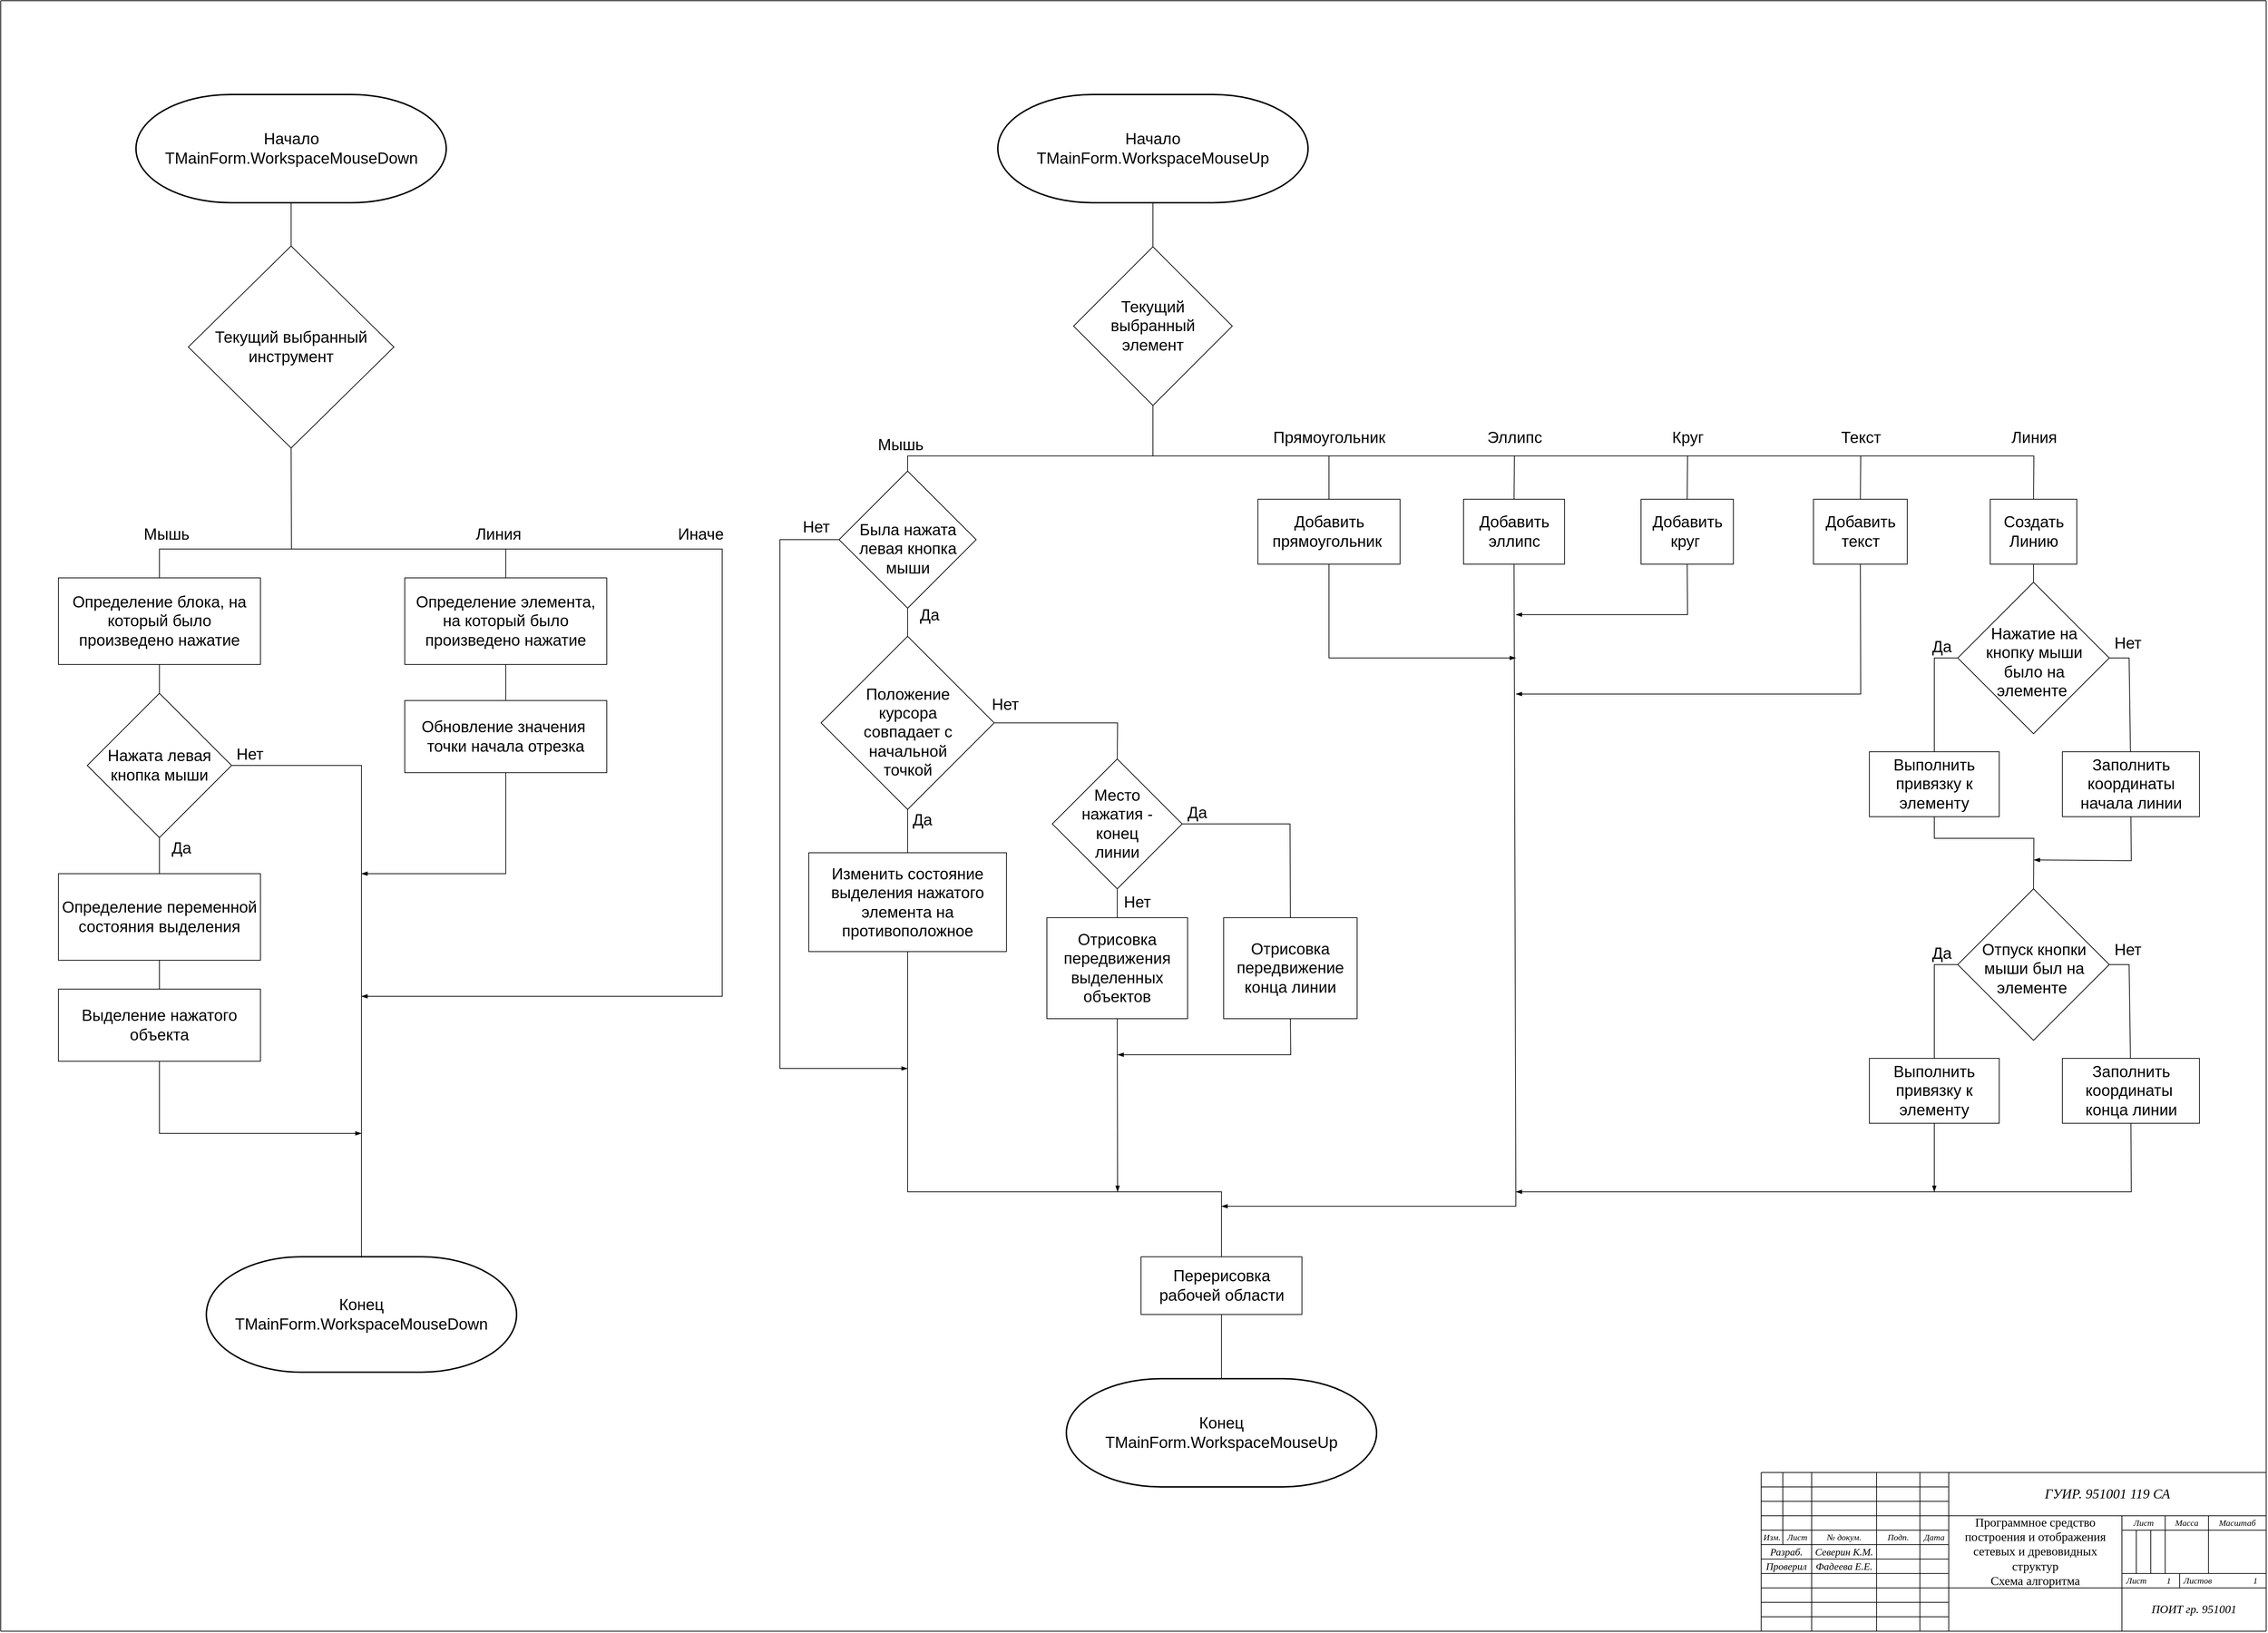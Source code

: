 <mxfile version="13.1.14" type="device"><diagram id="b_TIV87pcosbFDb4-95I" name="Page-1"><mxGraphModel dx="2370" dy="1322" grid="1" gridSize="10" guides="1" tooltips="1" connect="1" arrows="1" fold="1" page="1" pageScale="1" pageWidth="3300" pageHeight="2339" math="0" shadow="0"><root><mxCell id="0"/><mxCell id="1" parent="0"/><mxCell id="flblZkYbyNQ9tiGkdh4v-29" value="" style="group" parent="1" vertex="1" connectable="0"><mxGeometry x="2560" y="2080" width="700" height="220" as="geometry"/></mxCell><mxCell id="U5MXIK-24vMOK5HsXXuc-69" style="vsdxID=8;edgeStyle=none;startArrow=none;endArrow=none;startSize=5;endSize=5;strokeColor=#000000;spacingTop=0;spacingBottom=0;spacingLeft=0;spacingRight=0;verticalAlign=middle;html=1;labelBackgroundColor=#ffffff;rounded=0;" parent="flblZkYbyNQ9tiGkdh4v-29" edge="1"><mxGeometry relative="1" as="geometry"><mxPoint as="offset"/><Array as="points"/><mxPoint as="sourcePoint"/><mxPoint x="700" as="targetPoint"/></mxGeometry></mxCell><mxCell id="U5MXIK-24vMOK5HsXXuc-68" style="vsdxID=6;edgeStyle=none;startArrow=none;endArrow=none;startSize=5;endSize=5;strokeColor=#000000;spacingTop=0;spacingBottom=0;spacingLeft=0;spacingRight=0;verticalAlign=middle;html=1;labelBackgroundColor=#ffffff;rounded=0;" parent="flblZkYbyNQ9tiGkdh4v-29" edge="1"><mxGeometry relative="1" as="geometry"><mxPoint x="10" as="offset"/><Array as="points"/><mxPoint y="220" as="sourcePoint"/><mxPoint as="targetPoint"/></mxGeometry></mxCell><mxCell id="U5MXIK-24vMOK5HsXXuc-2" value="&lt;p style=&quot;margin-left: 0 ; margin-right: 0 ; margin-top: 0px ; margin-bottom: 0px ; text-indent: 0 ; direction: ltr&quot;&gt;&lt;font style=&quot;font-size: 14px ; font-family: &amp;#34;times new roman&amp;#34; ; color: #000000 ; direction: ltr ; letter-spacing: 0px ; line-height: 140% ; opacity: 1&quot;&gt;&lt;i&gt;Разраб.&lt;/i&gt;&lt;/font&gt;&lt;font style=&quot;font-size: 14px ; font-family: &amp;#34;times new roman&amp;#34; ; color: #000000 ; direction: ltr ; letter-spacing: 0px ; line-height: 140% ; opacity: 1&quot;&gt;&lt;br&gt;&lt;/font&gt;&lt;/p&gt;" style="verticalAlign=middle;align=center;vsdxID=41;fillColor=none;gradientColor=none;shape=stencil(nZBLDoAgDERP0z3SIyjew0SURgSD+Lu9kMZoXLhwN9O+tukAlrNpJg1SzDH4QW/URgNYgZTkjA4UkwJUgGXng+6DX1zLfmoymdXo17xh5zmRJ6Q42BWCfc2oJfdAr+Yv+AP9Cb7OJ3H/2JG1HNGz/84klThPVCc=);strokeColor=none;labelBackgroundColor=none;rounded=0;html=1;whiteSpace=wrap;" parent="flblZkYbyNQ9tiGkdh4v-29" vertex="1"><mxGeometry y="100" width="70" height="20" as="geometry"/></mxCell><mxCell id="U5MXIK-24vMOK5HsXXuc-4" value="&lt;p style=&quot;margin-left: 0 ; margin-right: 0 ; margin-top: 0px ; margin-bottom: 0px ; text-indent: 0 ; direction: ltr&quot;&gt;&lt;font style=&quot;font-size: 12px ; font-family: &amp;#34;times new roman&amp;#34; ; color: #000000 ; direction: ltr ; letter-spacing: 0px ; line-height: 140% ; opacity: 1&quot;&gt;&lt;i&gt;Подп.&lt;/i&gt;&lt;/font&gt;&lt;font style=&quot;font-size: 12px ; font-family: &amp;#34;times new roman&amp;#34; ; color: #000000 ; direction: ltr ; letter-spacing: 0px ; line-height: 140% ; opacity: 1&quot;&gt;&lt;br&gt;&lt;/font&gt;&lt;/p&gt;" style="verticalAlign=middle;align=center;vsdxID=45;fillColor=none;gradientColor=none;shape=stencil(nZBLDoAgDERP0z3SIyjew0SURgSD+Lu9kMZoXLhwN9O+tukAlrNpJg1SzDH4QW/URgNYgZTkjA4UkwJUgGXng+6DX1zLfmoymdXo17xh5zmRJ6Q42BWCfc2oJfdAr+Yv+AP9Cb7OJ3H/2JG1HNGz/84klThPVCc=);strokeColor=none;labelBackgroundColor=none;rounded=0;html=1;whiteSpace=wrap;" parent="flblZkYbyNQ9tiGkdh4v-29" vertex="1"><mxGeometry x="160" y="80" width="60" height="20" as="geometry"/></mxCell><mxCell id="U5MXIK-24vMOK5HsXXuc-5" value="&lt;p style=&quot;margin-left: 0 ; margin-right: 0 ; margin-top: 0px ; margin-bottom: 0px ; text-indent: 0 ; direction: ltr&quot;&gt;&lt;font style=&quot;font-size: 12px ; font-family: &amp;#34;times new roman&amp;#34; ; color: #000000 ; direction: ltr ; letter-spacing: 0px ; line-height: 140% ; opacity: 1&quot;&gt;&lt;i&gt;Лист&lt;/i&gt;&lt;/font&gt;&lt;font style=&quot;font-size: 12px ; font-family: &amp;#34;times new roman&amp;#34; ; color: #000000 ; direction: ltr ; letter-spacing: 0px ; line-height: 140% ; opacity: 1&quot;&gt;&lt;br&gt;&lt;/font&gt;&lt;/p&gt;" style="verticalAlign=middle;align=center;vsdxID=46;fillColor=none;gradientColor=none;shape=stencil(nZBLDoAgDERP0z3SIyjew0SURgSD+Lu9kMZoXLhwN9O+tukAlrNpJg1SzDH4QW/URgNYgZTkjA4UkwJUgGXng+6DX1zLfmoymdXo17xh5zmRJ6Q42BWCfc2oJfdAr+Yv+AP9Cb7OJ3H/2JG1HNGz/84klThPVCc=);strokeColor=none;labelBackgroundColor=none;rounded=0;html=1;whiteSpace=wrap;" parent="flblZkYbyNQ9tiGkdh4v-29" vertex="1"><mxGeometry x="500" y="60" width="60" height="20" as="geometry"/></mxCell><mxCell id="U5MXIK-24vMOK5HsXXuc-7" style="vsdxID=48;edgeStyle=none;startArrow=none;endArrow=none;startSize=5;endSize=5;strokeColor=#000000;spacingTop=0;spacingBottom=0;spacingLeft=0;spacingRight=0;verticalAlign=middle;html=1;labelBackgroundColor=#ffffff;rounded=0;" parent="flblZkYbyNQ9tiGkdh4v-29" edge="1"><mxGeometry relative="1" as="geometry"><mxPoint x="10" as="offset"/><Array as="points"><mxPoint x="580" y="150"/></Array><mxPoint x="580" y="160" as="sourcePoint"/><mxPoint x="580" y="140" as="targetPoint"/></mxGeometry></mxCell><mxCell id="U5MXIK-24vMOK5HsXXuc-9" value="&lt;p style=&quot;margin-left: 0 ; margin-right: 0 ; margin-top: 0px ; margin-bottom: 0px ; text-indent: 0 ; direction: ltr&quot;&gt;&lt;font style=&quot;font-size: 19px ; font-family: &amp;#34;times new roman&amp;#34; ; color: #000000 ; direction: ltr ; letter-spacing: 0px ; line-height: 140% ; opacity: 1&quot;&gt;&lt;i&gt;ГУИР. 951001 119 СА&lt;/i&gt;&lt;/font&gt;&lt;font style=&quot;font-size: 19px ; font-family: &amp;#34;times new roman&amp;#34; ; color: #000000 ; direction: ltr ; letter-spacing: 0px ; line-height: 140% ; opacity: 1&quot;&gt;&lt;br&gt;&lt;/font&gt;&lt;/p&gt;" style="verticalAlign=middle;align=center;vsdxID=50;fillColor=none;gradientColor=none;shape=stencil(nZBLDoAgDERP0z3SIyjew0SURgSD+Lu9kMZoXLhwN9O+tukAlrNpJg1SzDH4QW/URgNYgZTkjA4UkwJUgGXng+6DX1zLfmoymdXo17xh5zmRJ6Q42BWCfc2oJfdAr+Yv+AP9Cb7OJ3H/2JG1HNGz/84klThPVCc=);strokeColor=none;labelBackgroundColor=none;rounded=0;html=1;whiteSpace=wrap;" parent="flblZkYbyNQ9tiGkdh4v-29" vertex="1"><mxGeometry x="260" width="440" height="60" as="geometry"/></mxCell><mxCell id="U5MXIK-24vMOK5HsXXuc-14" value="&lt;p style=&quot;margin: 0px ; text-indent: 0px ; direction: ltr ; font-size: 17px&quot;&gt;&lt;font style=&quot;font-family: &amp;#34;times new roman&amp;#34; ; color: rgb(0 , 0 , 0) ; direction: ltr ; letter-spacing: 0px ; line-height: 120% ; opacity: 1 ; font-size: 17px&quot;&gt;Программное средство построения и отображения сетевых и древовидных структур&lt;/font&gt;&lt;/p&gt;&lt;p style=&quot;margin: 0px ; text-indent: 0px ; direction: ltr ; font-size: 17px&quot;&gt;&lt;font style=&quot;font-family: &amp;#34;times new roman&amp;#34; ; color: rgb(0 , 0 , 0) ; direction: ltr ; letter-spacing: 0px ; line-height: 120% ; opacity: 1 ; font-size: 17px&quot;&gt;Схема алгоритма&lt;/font&gt;&lt;/p&gt;" style="verticalAlign=middle;align=center;vsdxID=51;fillColor=none;gradientColor=none;shape=stencil(nZBLDoAgDERP0z3SIyjew0SURgSD+Lu9kMZoXLhwN9O+tukAlrNpJg1SzDH4QW/URgNYgZTkjA4UkwJUgGXng+6DX1zLfmoymdXo17xh5zmRJ6Q42BWCfc2oJfdAr+Yv+AP9Cb7OJ3H/2JG1HNGz/84klThPVCc=);strokeColor=none;labelBackgroundColor=none;rounded=0;html=1;whiteSpace=wrap;" parent="flblZkYbyNQ9tiGkdh4v-29" vertex="1"><mxGeometry x="260" y="60" width="240" height="100" as="geometry"/></mxCell><mxCell id="U5MXIK-24vMOK5HsXXuc-66" style="vsdxID=1;edgeStyle=none;startArrow=none;endArrow=none;startSize=5;endSize=5;strokeColor=#000000;spacingTop=0;spacingBottom=0;spacingLeft=0;spacingRight=0;verticalAlign=middle;html=1;labelBackgroundColor=#ffffff;rounded=0;" parent="flblZkYbyNQ9tiGkdh4v-29" edge="1"><mxGeometry relative="1" as="geometry"><mxPoint x="10" as="offset"/><Array as="points"/><mxPoint x="500" y="220" as="sourcePoint"/><mxPoint x="500" y="60" as="targetPoint"/></mxGeometry></mxCell><mxCell id="U5MXIK-24vMOK5HsXXuc-67" style="vsdxID=4;edgeStyle=none;startArrow=none;endArrow=none;startSize=5;endSize=5;strokeColor=#000000;spacingTop=0;spacingBottom=0;spacingLeft=0;spacingRight=0;verticalAlign=middle;html=1;labelBackgroundColor=#ffffff;rounded=0;" parent="flblZkYbyNQ9tiGkdh4v-29" edge="1"><mxGeometry relative="1" as="geometry"><mxPoint x="10" as="offset"/><Array as="points"/><mxPoint x="260" y="220" as="sourcePoint"/><mxPoint x="260" as="targetPoint"/></mxGeometry></mxCell><mxCell id="U5MXIK-24vMOK5HsXXuc-70" style="vsdxID=11;edgeStyle=none;startArrow=none;endArrow=none;startSize=5;endSize=5;strokeColor=#000000;spacingTop=0;spacingBottom=0;spacingLeft=0;spacingRight=0;verticalAlign=middle;html=1;labelBackgroundColor=#ffffff;rounded=0;" parent="flblZkYbyNQ9tiGkdh4v-29" edge="1"><mxGeometry relative="1" as="geometry"><Array as="points"/><mxPoint x="700" y="60" as="sourcePoint"/><mxPoint y="60" as="targetPoint"/></mxGeometry></mxCell><mxCell id="U5MXIK-24vMOK5HsXXuc-71" style="vsdxID=12;edgeStyle=none;startArrow=none;endArrow=none;startSize=5;endSize=5;strokeColor=#000000;spacingTop=0;spacingBottom=0;spacingLeft=0;spacingRight=0;verticalAlign=middle;html=1;labelBackgroundColor=#ffffff;rounded=0;" parent="flblZkYbyNQ9tiGkdh4v-29" edge="1"><mxGeometry relative="1" as="geometry"><Array as="points"/><mxPoint x="700" y="160" as="sourcePoint"/><mxPoint y="160" as="targetPoint"/></mxGeometry></mxCell><mxCell id="U5MXIK-24vMOK5HsXXuc-72" style="vsdxID=13;edgeStyle=none;startArrow=none;endArrow=none;startSize=5;endSize=5;strokeColor=#000000;spacingTop=0;spacingBottom=0;spacingLeft=0;spacingRight=0;verticalAlign=middle;html=1;labelBackgroundColor=#ffffff;rounded=0;" parent="flblZkYbyNQ9tiGkdh4v-29" edge="1"><mxGeometry relative="1" as="geometry"><Array as="points"/><mxPoint x="260" y="200" as="sourcePoint"/><mxPoint y="200" as="targetPoint"/></mxGeometry></mxCell><mxCell id="U5MXIK-24vMOK5HsXXuc-73" style="vsdxID=22;edgeStyle=none;startArrow=none;endArrow=none;startSize=5;endSize=5;strokeColor=#000000;spacingTop=0;spacingBottom=0;spacingLeft=0;spacingRight=0;verticalAlign=middle;html=1;labelBackgroundColor=#ffffff;rounded=0;" parent="flblZkYbyNQ9tiGkdh4v-29" edge="1"><mxGeometry relative="1" as="geometry"><Array as="points"/><mxPoint x="260" y="180" as="sourcePoint"/><mxPoint y="180" as="targetPoint"/></mxGeometry></mxCell><mxCell id="U5MXIK-24vMOK5HsXXuc-74" style="vsdxID=23;edgeStyle=none;startArrow=none;endArrow=none;startSize=5;endSize=5;strokeColor=#000000;spacingTop=0;spacingBottom=0;spacingLeft=0;spacingRight=0;verticalAlign=middle;html=1;labelBackgroundColor=#ffffff;rounded=0;" parent="flblZkYbyNQ9tiGkdh4v-29" edge="1"><mxGeometry relative="1" as="geometry"><Array as="points"/><mxPoint x="260" y="140" as="sourcePoint"/><mxPoint y="140" as="targetPoint"/></mxGeometry></mxCell><mxCell id="U5MXIK-24vMOK5HsXXuc-75" style="vsdxID=24;edgeStyle=none;startArrow=none;endArrow=none;startSize=5;endSize=5;strokeColor=#000000;spacingTop=0;spacingBottom=0;spacingLeft=0;spacingRight=0;verticalAlign=middle;html=1;labelBackgroundColor=#ffffff;rounded=0;" parent="flblZkYbyNQ9tiGkdh4v-29" edge="1"><mxGeometry relative="1" as="geometry"><Array as="points"/><mxPoint x="260" y="120" as="sourcePoint"/><mxPoint y="120" as="targetPoint"/></mxGeometry></mxCell><mxCell id="U5MXIK-24vMOK5HsXXuc-76" style="vsdxID=25;edgeStyle=none;startArrow=none;endArrow=none;startSize=5;endSize=5;strokeColor=#000000;spacingTop=0;spacingBottom=0;spacingLeft=0;spacingRight=0;verticalAlign=middle;html=1;labelBackgroundColor=#ffffff;rounded=0;" parent="flblZkYbyNQ9tiGkdh4v-29" edge="1"><mxGeometry relative="1" as="geometry"><Array as="points"/><mxPoint x="260" y="100" as="sourcePoint"/><mxPoint y="100" as="targetPoint"/></mxGeometry></mxCell><mxCell id="U5MXIK-24vMOK5HsXXuc-77" style="vsdxID=26;edgeStyle=none;startArrow=none;endArrow=none;startSize=5;endSize=5;strokeColor=#000000;spacingTop=0;spacingBottom=0;spacingLeft=0;spacingRight=0;verticalAlign=middle;html=1;labelBackgroundColor=#ffffff;rounded=0;" parent="flblZkYbyNQ9tiGkdh4v-29" edge="1"><mxGeometry relative="1" as="geometry"><Array as="points"/><mxPoint x="260" y="80" as="sourcePoint"/><mxPoint y="80" as="targetPoint"/></mxGeometry></mxCell><mxCell id="U5MXIK-24vMOK5HsXXuc-78" style="vsdxID=27;edgeStyle=none;startArrow=none;endArrow=none;startSize=5;endSize=5;strokeColor=#000000;spacingTop=0;spacingBottom=0;spacingLeft=0;spacingRight=0;verticalAlign=middle;html=1;labelBackgroundColor=#ffffff;rounded=0;" parent="flblZkYbyNQ9tiGkdh4v-29" edge="1"><mxGeometry relative="1" as="geometry"><Array as="points"/><mxPoint x="260" y="40" as="sourcePoint"/><mxPoint y="40" as="targetPoint"/></mxGeometry></mxCell><mxCell id="U5MXIK-24vMOK5HsXXuc-79" style="vsdxID=28;edgeStyle=none;startArrow=none;endArrow=none;startSize=5;endSize=5;strokeColor=#000000;spacingTop=0;spacingBottom=0;spacingLeft=0;spacingRight=0;verticalAlign=middle;html=1;labelBackgroundColor=#ffffff;rounded=0;" parent="flblZkYbyNQ9tiGkdh4v-29" edge="1"><mxGeometry relative="1" as="geometry"><Array as="points"/><mxPoint x="260" y="20" as="sourcePoint"/><mxPoint y="20" as="targetPoint"/></mxGeometry></mxCell><mxCell id="U5MXIK-24vMOK5HsXXuc-80" style="vsdxID=29;edgeStyle=none;startArrow=none;endArrow=none;startSize=5;endSize=5;strokeColor=#000000;spacingTop=0;spacingBottom=0;spacingLeft=0;spacingRight=0;verticalAlign=middle;html=1;labelBackgroundColor=#ffffff;rounded=0;" parent="flblZkYbyNQ9tiGkdh4v-29" edge="1"><mxGeometry relative="1" as="geometry"><Array as="points"/><mxPoint x="700" y="140" as="sourcePoint"/><mxPoint x="500" y="140" as="targetPoint"/></mxGeometry></mxCell><mxCell id="U5MXIK-24vMOK5HsXXuc-81" style="vsdxID=30;edgeStyle=none;startArrow=none;endArrow=none;startSize=5;endSize=5;strokeColor=#000000;spacingTop=0;spacingBottom=0;spacingLeft=0;spacingRight=0;verticalAlign=middle;html=1;labelBackgroundColor=#ffffff;rounded=0;" parent="flblZkYbyNQ9tiGkdh4v-29" edge="1"><mxGeometry relative="1" as="geometry"><Array as="points"/><mxPoint x="700" y="80" as="sourcePoint"/><mxPoint x="500" y="80" as="targetPoint"/></mxGeometry></mxCell><mxCell id="U5MXIK-24vMOK5HsXXuc-82" style="vsdxID=31;edgeStyle=none;startArrow=none;endArrow=none;startSize=5;endSize=5;strokeColor=#000000;spacingTop=0;spacingBottom=0;spacingLeft=0;spacingRight=0;verticalAlign=middle;html=1;labelBackgroundColor=#ffffff;rounded=0;" parent="flblZkYbyNQ9tiGkdh4v-29" edge="1"><mxGeometry relative="1" as="geometry"><mxPoint x="10" as="offset"/><Array as="points"/><mxPoint x="220" y="220" as="sourcePoint"/><mxPoint x="220" as="targetPoint"/></mxGeometry></mxCell><mxCell id="U5MXIK-24vMOK5HsXXuc-83" style="vsdxID=33;edgeStyle=none;startArrow=none;endArrow=none;startSize=5;endSize=5;strokeColor=#000000;spacingTop=0;spacingBottom=0;spacingLeft=0;spacingRight=0;verticalAlign=middle;html=1;labelBackgroundColor=#ffffff;rounded=0;" parent="flblZkYbyNQ9tiGkdh4v-29" edge="1"><mxGeometry relative="1" as="geometry"><mxPoint x="10" as="offset"/><Array as="points"/><mxPoint x="160" y="220" as="sourcePoint"/><mxPoint x="160" as="targetPoint"/></mxGeometry></mxCell><mxCell id="U5MXIK-24vMOK5HsXXuc-84" style="vsdxID=34;edgeStyle=none;startArrow=none;endArrow=none;startSize=5;endSize=5;strokeColor=#000000;spacingTop=0;spacingBottom=0;spacingLeft=0;spacingRight=0;verticalAlign=middle;html=1;labelBackgroundColor=#ffffff;rounded=0;" parent="flblZkYbyNQ9tiGkdh4v-29" edge="1"><mxGeometry relative="1" as="geometry"><mxPoint x="10" as="offset"/><Array as="points"/><mxPoint x="70" y="220" as="sourcePoint"/><mxPoint x="70" as="targetPoint"/></mxGeometry></mxCell><mxCell id="U5MXIK-24vMOK5HsXXuc-85" style="vsdxID=35;edgeStyle=none;startArrow=none;endArrow=none;startSize=5;endSize=5;strokeColor=#000000;spacingTop=0;spacingBottom=0;spacingLeft=0;spacingRight=0;verticalAlign=middle;html=1;labelBackgroundColor=#ffffff;rounded=0;" parent="flblZkYbyNQ9tiGkdh4v-29" edge="1"><mxGeometry relative="1" as="geometry"><mxPoint x="10" as="offset"/><Array as="points"/><mxPoint x="30" y="100" as="sourcePoint"/><mxPoint x="30" as="targetPoint"/></mxGeometry></mxCell><mxCell id="U5MXIK-24vMOK5HsXXuc-86" style="vsdxID=36;edgeStyle=none;startArrow=none;endArrow=none;startSize=5;endSize=5;strokeColor=#000000;spacingTop=0;spacingBottom=0;spacingLeft=0;spacingRight=0;verticalAlign=middle;html=1;labelBackgroundColor=#ffffff;rounded=0;" parent="flblZkYbyNQ9tiGkdh4v-29" edge="1"><mxGeometry relative="1" as="geometry"><mxPoint x="10" as="offset"/><Array as="points"/><mxPoint x="560" y="140" as="sourcePoint"/><mxPoint x="560" y="60" as="targetPoint"/></mxGeometry></mxCell><mxCell id="U5MXIK-24vMOK5HsXXuc-87" style="vsdxID=38;edgeStyle=none;startArrow=none;endArrow=none;startSize=5;endSize=5;strokeColor=#000000;spacingTop=0;spacingBottom=0;spacingLeft=0;spacingRight=0;verticalAlign=middle;html=1;labelBackgroundColor=#ffffff;rounded=0;" parent="flblZkYbyNQ9tiGkdh4v-29" edge="1"><mxGeometry relative="1" as="geometry"><mxPoint x="10" as="offset"/><Array as="points"/><mxPoint x="620" y="140" as="sourcePoint"/><mxPoint x="620" y="60" as="targetPoint"/></mxGeometry></mxCell><mxCell id="U5MXIK-24vMOK5HsXXuc-88" style="vsdxID=39;edgeStyle=none;startArrow=none;endArrow=none;startSize=5;endSize=5;strokeColor=#000000;spacingTop=0;spacingBottom=0;spacingLeft=0;spacingRight=0;verticalAlign=middle;html=1;labelBackgroundColor=#ffffff;rounded=0;" parent="flblZkYbyNQ9tiGkdh4v-29" edge="1"><mxGeometry relative="1" as="geometry"><mxPoint x="10" as="offset"/><Array as="points"/><mxPoint x="520" y="140" as="sourcePoint"/><mxPoint x="520" y="80" as="targetPoint"/></mxGeometry></mxCell><mxCell id="U5MXIK-24vMOK5HsXXuc-89" style="vsdxID=40;edgeStyle=none;startArrow=none;endArrow=none;startSize=5;endSize=5;strokeColor=#000000;spacingTop=0;spacingBottom=0;spacingLeft=0;spacingRight=0;verticalAlign=middle;html=1;labelBackgroundColor=#ffffff;rounded=0;" parent="flblZkYbyNQ9tiGkdh4v-29" edge="1"><mxGeometry relative="1" as="geometry"><mxPoint x="10" as="offset"/><Array as="points"/><mxPoint x="540" y="140" as="sourcePoint"/><mxPoint x="540" y="80" as="targetPoint"/></mxGeometry></mxCell><mxCell id="U5MXIK-24vMOK5HsXXuc-6" value="&lt;p style=&quot;margin-left: 0 ; margin-right: 0 ; margin-top: 0px ; margin-bottom: 0px ; text-indent: 0 ; direction: ltr&quot;&gt;&lt;font style=&quot;font-size: 12px ; font-family: &amp;#34;times new roman&amp;#34; ; color: #000000 ; direction: ltr ; letter-spacing: 0px ; line-height: 140% ; opacity: 1&quot;&gt;&lt;i&gt;Лист&lt;/i&gt;&lt;/font&gt;&lt;font style=&quot;font-size: 12px ; font-family: &amp;#34;times new roman&amp;#34; ; color: #000000 ; direction: ltr ; letter-spacing: 0px ; line-height: 140% ; opacity: 1&quot;&gt;&lt;br&gt;&lt;/font&gt;&lt;/p&gt;" style="verticalAlign=middle;align=center;vsdxID=47;fillColor=none;gradientColor=none;shape=stencil(nZBLDoAgDERP0z3SIyjew0SURgSD+Lu9kMZoXLhwN9O+tukAlrNpJg1SzDH4QW/URgNYgZTkjA4UkwJUgGXng+6DX1zLfmoymdXo17xh5zmRJ6Q42BWCfc2oJfdAr+Yv+AP9Cb7OJ3H/2JG1HNGz/84klThPVCc=);strokeColor=none;labelBackgroundColor=none;rounded=0;html=1;whiteSpace=wrap;" parent="flblZkYbyNQ9tiGkdh4v-29" vertex="1"><mxGeometry x="500" y="140" width="40" height="20" as="geometry"/></mxCell><mxCell id="flblZkYbyNQ9tiGkdh4v-3" value="&lt;p style=&quot;margin-left: 0 ; margin-right: 0 ; margin-top: 0px ; margin-bottom: 0px ; text-indent: 0 ; direction: ltr&quot;&gt;&lt;font style=&quot;font-size: 12px ; font-family: &amp;#34;times new roman&amp;#34; ; color: #000000 ; direction: ltr ; letter-spacing: 0px ; line-height: 140% ; opacity: 1&quot;&gt;&lt;i&gt;Листов&lt;/i&gt;&lt;/font&gt;&lt;font style=&quot;font-size: 12px ; font-family: &amp;#34;times new roman&amp;#34; ; color: #000000 ; direction: ltr ; letter-spacing: 0px ; line-height: 140% ; opacity: 1&quot;&gt;&lt;br&gt;&lt;/font&gt;&lt;/p&gt;" style="verticalAlign=middle;align=center;vsdxID=47;fillColor=none;gradientColor=none;shape=stencil(nZBLDoAgDERP0z3SIyjew0SURgSD+Lu9kMZoXLhwN9O+tukAlrNpJg1SzDH4QW/URgNYgZTkjA4UkwJUgGXng+6DX1zLfmoymdXo17xh5zmRJ6Q42BWCfc2oJfdAr+Yv+AP9Cb7OJ3H/2JG1HNGz/84klThPVCc=);strokeColor=none;labelBackgroundColor=none;rounded=0;html=1;whiteSpace=wrap;" parent="flblZkYbyNQ9tiGkdh4v-29" vertex="1"><mxGeometry x="580" y="140" width="50" height="20" as="geometry"/></mxCell><mxCell id="flblZkYbyNQ9tiGkdh4v-5" value="&lt;p style=&quot;margin-left: 0 ; margin-right: 0 ; margin-top: 0px ; margin-bottom: 0px ; text-indent: 0 ; direction: ltr&quot;&gt;&lt;font style=&quot;font-size: 12px ; font-family: &amp;#34;times new roman&amp;#34; ; color: #000000 ; direction: ltr ; letter-spacing: 0px ; line-height: 140% ; opacity: 1&quot;&gt;&lt;i&gt;1&lt;/i&gt;&lt;/font&gt;&lt;font style=&quot;font-size: 12px ; font-family: &amp;#34;times new roman&amp;#34; ; color: #000000 ; direction: ltr ; letter-spacing: 0px ; line-height: 140% ; opacity: 1&quot;&gt;&lt;br&gt;&lt;/font&gt;&lt;/p&gt;" style="verticalAlign=middle;align=center;vsdxID=47;fillColor=none;gradientColor=none;shape=stencil(nZBLDoAgDERP0z3SIyjew0SURgSD+Lu9kMZoXLhwN9O+tukAlrNpJg1SzDH4QW/URgNYgZTkjA4UkwJUgGXng+6DX1zLfmoymdXo17xh5zmRJ6Q42BWCfc2oJfdAr+Yv+AP9Cb7OJ3H/2JG1HNGz/84klThPVCc=);strokeColor=none;labelBackgroundColor=none;rounded=0;html=1;whiteSpace=wrap;" parent="flblZkYbyNQ9tiGkdh4v-29" vertex="1"><mxGeometry x="670" y="140" width="30" height="20" as="geometry"/></mxCell><mxCell id="flblZkYbyNQ9tiGkdh4v-6" value="&lt;p style=&quot;margin-left: 0 ; margin-right: 0 ; margin-top: 0px ; margin-bottom: 0px ; text-indent: 0 ; direction: ltr&quot;&gt;&lt;font style=&quot;font-size: 12px ; font-family: &amp;#34;times new roman&amp;#34; ; color: #000000 ; direction: ltr ; letter-spacing: 0px ; line-height: 140% ; opacity: 1&quot;&gt;&lt;i&gt;1&lt;/i&gt;&lt;/font&gt;&lt;font style=&quot;font-size: 12px ; font-family: &amp;#34;times new roman&amp;#34; ; color: #000000 ; direction: ltr ; letter-spacing: 0px ; line-height: 140% ; opacity: 1&quot;&gt;&lt;br&gt;&lt;/font&gt;&lt;/p&gt;" style="verticalAlign=middle;align=center;vsdxID=47;fillColor=none;gradientColor=none;shape=stencil(nZBLDoAgDERP0z3SIyjew0SURgSD+Lu9kMZoXLhwN9O+tukAlrNpJg1SzDH4QW/URgNYgZTkjA4UkwJUgGXng+6DX1zLfmoymdXo17xh5zmRJ6Q42BWCfc2oJfdAr+Yv+AP9Cb7OJ3H/2JG1HNGz/84klThPVCc=);strokeColor=none;labelBackgroundColor=none;rounded=0;html=1;whiteSpace=wrap;" parent="flblZkYbyNQ9tiGkdh4v-29" vertex="1"><mxGeometry x="550" y="140" width="30" height="20" as="geometry"/></mxCell><mxCell id="flblZkYbyNQ9tiGkdh4v-7" value="&lt;p style=&quot;margin-left: 0 ; margin-right: 0 ; margin-top: 0px ; margin-bottom: 0px ; text-indent: 0 ; direction: ltr&quot;&gt;&lt;font style=&quot;font-size: 12px ; font-family: &amp;#34;times new roman&amp;#34; ; color: #000000 ; direction: ltr ; letter-spacing: 0px ; line-height: 140% ; opacity: 1&quot;&gt;&lt;i&gt;Масса&lt;/i&gt;&lt;/font&gt;&lt;font style=&quot;font-size: 12px ; font-family: &amp;#34;times new roman&amp;#34; ; color: #000000 ; direction: ltr ; letter-spacing: 0px ; line-height: 140% ; opacity: 1&quot;&gt;&lt;br&gt;&lt;/font&gt;&lt;/p&gt;" style="verticalAlign=middle;align=center;vsdxID=46;fillColor=none;gradientColor=none;shape=stencil(nZBLDoAgDERP0z3SIyjew0SURgSD+Lu9kMZoXLhwN9O+tukAlrNpJg1SzDH4QW/URgNYgZTkjA4UkwJUgGXng+6DX1zLfmoymdXo17xh5zmRJ6Q42BWCfc2oJfdAr+Yv+AP9Cb7OJ3H/2JG1HNGz/84klThPVCc=);strokeColor=none;labelBackgroundColor=none;rounded=0;html=1;whiteSpace=wrap;" parent="flblZkYbyNQ9tiGkdh4v-29" vertex="1"><mxGeometry x="560" y="60" width="60" height="20" as="geometry"/></mxCell><mxCell id="flblZkYbyNQ9tiGkdh4v-8" value="&lt;p style=&quot;margin-left: 0 ; margin-right: 0 ; margin-top: 0px ; margin-bottom: 0px ; text-indent: 0 ; direction: ltr&quot;&gt;&lt;font style=&quot;font-size: 12px ; font-family: &amp;#34;times new roman&amp;#34; ; color: #000000 ; direction: ltr ; letter-spacing: 0px ; line-height: 140% ; opacity: 1&quot;&gt;&lt;i&gt;Масштаб&lt;/i&gt;&lt;/font&gt;&lt;font style=&quot;font-size: 12px ; font-family: &amp;#34;times new roman&amp;#34; ; color: #000000 ; direction: ltr ; letter-spacing: 0px ; line-height: 140% ; opacity: 1&quot;&gt;&lt;br&gt;&lt;/font&gt;&lt;/p&gt;" style="verticalAlign=middle;align=center;vsdxID=46;fillColor=none;gradientColor=none;shape=stencil(nZBLDoAgDERP0z3SIyjew0SURgSD+Lu9kMZoXLhwN9O+tukAlrNpJg1SzDH4QW/URgNYgZTkjA4UkwJUgGXng+6DX1zLfmoymdXo17xh5zmRJ6Q42BWCfc2oJfdAr+Yv+AP9Cb7OJ3H/2JG1HNGz/84klThPVCc=);strokeColor=none;labelBackgroundColor=none;rounded=0;html=1;whiteSpace=wrap;" parent="flblZkYbyNQ9tiGkdh4v-29" vertex="1"><mxGeometry x="620" y="60" width="80" height="20" as="geometry"/></mxCell><mxCell id="U5MXIK-24vMOK5HsXXuc-8" value="&lt;p style=&quot;margin-left: 0 ; margin-right: 0 ; margin-top: 0px ; margin-bottom: 0px ; text-indent: 0 ; direction: ltr&quot;&gt;&lt;font style=&quot;font-size: 16px ; font-family: &amp;#34;times new roman&amp;#34; ; color: #000000 ; direction: ltr ; letter-spacing: 0px ; line-height: 140% ; opacity: 1&quot;&gt;&lt;i&gt;ПОИТ гр. 951001&lt;/i&gt;&lt;/font&gt;&lt;font style=&quot;font-size: 16px ; font-family: &amp;#34;times new roman&amp;#34; ; color: #000000 ; direction: ltr ; letter-spacing: 0px ; line-height: 140% ; opacity: 1&quot;&gt;&lt;br&gt;&lt;/font&gt;&lt;/p&gt;" style="verticalAlign=middle;align=center;vsdxID=49;fillColor=none;gradientColor=none;shape=stencil(nZBLDoAgDERP0z3SIyjew0SURgSD+Lu9kMZoXLhwN9O+tukAlrNpJg1SzDH4QW/URgNYgZTkjA4UkwJUgGXng+6DX1zLfmoymdXo17xh5zmRJ6Q42BWCfc2oJfdAr+Yv+AP9Cb7OJ3H/2JG1HNGz/84klThPVCc=);strokeColor=none;labelBackgroundColor=none;rounded=0;html=1;whiteSpace=wrap;" parent="flblZkYbyNQ9tiGkdh4v-29" vertex="1"><mxGeometry x="500" y="160" width="200" height="60" as="geometry"/></mxCell><mxCell id="flblZkYbyNQ9tiGkdh4v-12" value="&lt;p style=&quot;margin-left: 0 ; margin-right: 0 ; margin-top: 0px ; margin-bottom: 0px ; text-indent: 0 ; direction: ltr&quot;&gt;&lt;font style=&quot;font-size: 12px ; font-family: &amp;#34;times new roman&amp;#34; ; color: #000000 ; direction: ltr ; letter-spacing: 0px ; line-height: 140% ; opacity: 1&quot;&gt;&lt;i&gt;Изм.&lt;/i&gt;&lt;/font&gt;&lt;font style=&quot;font-size: 12px ; font-family: &amp;#34;times new roman&amp;#34; ; color: #000000 ; direction: ltr ; letter-spacing: 0px ; line-height: 140% ; opacity: 1&quot;&gt;&lt;br&gt;&lt;/font&gt;&lt;/p&gt;" style="verticalAlign=middle;align=center;vsdxID=45;fillColor=none;gradientColor=none;shape=stencil(nZBLDoAgDERP0z3SIyjew0SURgSD+Lu9kMZoXLhwN9O+tukAlrNpJg1SzDH4QW/URgNYgZTkjA4UkwJUgGXng+6DX1zLfmoymdXo17xh5zmRJ6Q42BWCfc2oJfdAr+Yv+AP9Cb7OJ3H/2JG1HNGz/84klThPVCc=);strokeColor=none;labelBackgroundColor=none;rounded=0;html=1;whiteSpace=wrap;" parent="flblZkYbyNQ9tiGkdh4v-29" vertex="1"><mxGeometry y="80" width="30" height="20" as="geometry"/></mxCell><mxCell id="flblZkYbyNQ9tiGkdh4v-19" value="&lt;p style=&quot;margin-left: 0 ; margin-right: 0 ; margin-top: 0px ; margin-bottom: 0px ; text-indent: 0 ; direction: ltr&quot;&gt;&lt;font style=&quot;font-size: 14px ; font-family: &amp;#34;times new roman&amp;#34; ; color: #000000 ; direction: ltr ; letter-spacing: 0px ; line-height: 140% ; opacity: 1&quot;&gt;&lt;i&gt;Северин К.М.&lt;/i&gt;&lt;/font&gt;&lt;font style=&quot;font-size: 14px ; font-family: &amp;#34;times new roman&amp;#34; ; color: #000000 ; direction: ltr ; letter-spacing: 0px ; line-height: 140% ; opacity: 1&quot;&gt;&lt;br&gt;&lt;/font&gt;&lt;/p&gt;" style="verticalAlign=middle;align=center;vsdxID=41;fillColor=none;gradientColor=none;shape=stencil(nZBLDoAgDERP0z3SIyjew0SURgSD+Lu9kMZoXLhwN9O+tukAlrNpJg1SzDH4QW/URgNYgZTkjA4UkwJUgGXng+6DX1zLfmoymdXo17xh5zmRJ6Q42BWCfc2oJfdAr+Yv+AP9Cb7OJ3H/2JG1HNGz/84klThPVCc=);strokeColor=none;labelBackgroundColor=none;rounded=0;html=1;whiteSpace=wrap;" parent="flblZkYbyNQ9tiGkdh4v-29" vertex="1"><mxGeometry x="70" y="100" width="90" height="20" as="geometry"/></mxCell><mxCell id="kovmN18r2ee2C073YFaY-1" value="Определение блока, на который было произведено нажатие" style="rounded=0;whiteSpace=wrap;html=1;fontSize=22;" parent="1" vertex="1"><mxGeometry x="200" y="840" width="280" height="120" as="geometry"/></mxCell><mxCell id="kovmN18r2ee2C073YFaY-2" value="&lt;font style=&quot;font-size: 22px&quot;&gt;Начало&lt;br&gt;TMainForm.WorkspaceMouseDown&lt;/font&gt;" style="strokeWidth=2;html=1;shape=mxgraph.flowchart.terminator;whiteSpace=wrap;" parent="1" vertex="1"><mxGeometry x="307.5" y="170" width="430" height="150" as="geometry"/></mxCell><mxCell id="kovmN18r2ee2C073YFaY-3" value="&lt;font style=&quot;font-size: 22px&quot;&gt;Конец&lt;br&gt;TMainForm.WorkspaceMouseDown&lt;/font&gt;" style="strokeWidth=2;html=1;shape=mxgraph.flowchart.terminator;whiteSpace=wrap;" parent="1" vertex="1"><mxGeometry x="405" y="1781" width="430" height="160" as="geometry"/></mxCell><mxCell id="kovmN18r2ee2C073YFaY-4" value="Текущий выбранный инструмент" style="rhombus;whiteSpace=wrap;html=1;fontSize=22;" parent="1" vertex="1"><mxGeometry x="380" y="380" width="285" height="280" as="geometry"/></mxCell><mxCell id="kovmN18r2ee2C073YFaY-5" value="" style="endArrow=none;html=1;fontSize=22;entryX=0.5;entryY=1;entryDx=0;entryDy=0;exitX=0.5;exitY=0;exitDx=0;exitDy=0;rounded=0;" parent="1" source="kovmN18r2ee2C073YFaY-1" target="kovmN18r2ee2C073YFaY-4" edge="1"><mxGeometry width="50" height="50" relative="1" as="geometry"><mxPoint x="515" y="800" as="sourcePoint"/><mxPoint x="530" y="730" as="targetPoint"/><Array as="points"><mxPoint x="340" y="800"/><mxPoint x="523" y="800"/></Array></mxGeometry></mxCell><mxCell id="kovmN18r2ee2C073YFaY-6" value="" style="endArrow=none;html=1;fontSize=22;entryX=0.5;entryY=0;entryDx=0;entryDy=0;rounded=0;" parent="1" target="kovmN18r2ee2C073YFaY-14" edge="1"><mxGeometry width="50" height="50" relative="1" as="geometry"><mxPoint x="514" y="800" as="sourcePoint"/><mxPoint x="680" y="800" as="targetPoint"/><Array as="points"><mxPoint x="820" y="800"/></Array></mxGeometry></mxCell><mxCell id="kovmN18r2ee2C073YFaY-7" value="Мышь" style="text;html=1;strokeColor=none;fillColor=none;align=center;verticalAlign=middle;whiteSpace=wrap;rounded=0;fontSize=22;" parent="1" vertex="1"><mxGeometry x="330" y="770" width="40" height="20" as="geometry"/></mxCell><mxCell id="kovmN18r2ee2C073YFaY-11" value="Нажата левая кнопка мыши" style="rhombus;whiteSpace=wrap;html=1;fontSize=22;" parent="1" vertex="1"><mxGeometry x="240" y="1000" width="200" height="200" as="geometry"/></mxCell><mxCell id="kovmN18r2ee2C073YFaY-12" value="Выделение нажатого объекта" style="rounded=0;whiteSpace=wrap;html=1;fontSize=22;" parent="1" vertex="1"><mxGeometry x="200" y="1410" width="280" height="100" as="geometry"/></mxCell><mxCell id="kovmN18r2ee2C073YFaY-13" value="Определение переменной состояния выделения" style="rounded=0;whiteSpace=wrap;html=1;fontSize=22;" parent="1" vertex="1"><mxGeometry x="200" y="1250" width="280" height="120" as="geometry"/></mxCell><mxCell id="kovmN18r2ee2C073YFaY-14" value="Определение элемента, на который было произведено нажатие" style="rounded=0;whiteSpace=wrap;html=1;fontSize=22;" parent="1" vertex="1"><mxGeometry x="680" y="840" width="280" height="120" as="geometry"/></mxCell><mxCell id="kovmN18r2ee2C073YFaY-15" value="Линия" style="text;html=1;strokeColor=none;fillColor=none;align=center;verticalAlign=middle;whiteSpace=wrap;rounded=0;fontSize=22;" parent="1" vertex="1"><mxGeometry x="790" y="770" width="40" height="20" as="geometry"/></mxCell><mxCell id="kovmN18r2ee2C073YFaY-17" value="" style="endArrow=none;html=1;fontSize=22;exitX=0.511;exitY=-0.005;exitDx=0;exitDy=0;exitPerimeter=0;strokeColor=none;rounded=0;" parent="1" source="kovmN18r2ee2C073YFaY-3" edge="1"><mxGeometry width="50" height="50" relative="1" as="geometry"><mxPoint x="970" y="800" as="sourcePoint"/><mxPoint x="810" y="800" as="targetPoint"/><Array as="points"><mxPoint x="615" y="1480"/><mxPoint x="940" y="1480"/><mxPoint x="930" y="800"/></Array></mxGeometry></mxCell><mxCell id="kovmN18r2ee2C073YFaY-31" value="" style="edgeStyle=orthogonalEdgeStyle;rounded=0;orthogonalLoop=1;jettySize=auto;html=1;startArrow=none;startFill=0;endArrow=blockThin;endFill=1;strokeWidth=1;fontSize=22;" parent="1" source="kovmN18r2ee2C073YFaY-18" edge="1"><mxGeometry relative="1" as="geometry"><mxPoint x="620" y="1250" as="targetPoint"/><Array as="points"><mxPoint x="820" y="1250"/><mxPoint x="620" y="1250"/></Array></mxGeometry></mxCell><mxCell id="kovmN18r2ee2C073YFaY-18" value="Обновление значения&amp;nbsp;&lt;br&gt;точки начала отрезка" style="rounded=0;whiteSpace=wrap;html=1;fontSize=22;" parent="1" vertex="1"><mxGeometry x="680" y="1010" width="280" height="100" as="geometry"/></mxCell><mxCell id="kovmN18r2ee2C073YFaY-19" value="" style="endArrow=none;html=1;fontSize=22;entryX=0.5;entryY=1;entryDx=0;entryDy=0;entryPerimeter=0;exitX=0.5;exitY=0;exitDx=0;exitDy=0;" parent="1" source="kovmN18r2ee2C073YFaY-4" target="kovmN18r2ee2C073YFaY-2" edge="1"><mxGeometry width="50" height="50" relative="1" as="geometry"><mxPoint x="540" y="510" as="sourcePoint"/><mxPoint x="590" y="460" as="targetPoint"/></mxGeometry></mxCell><mxCell id="kovmN18r2ee2C073YFaY-20" value="" style="endArrow=none;html=1;fontSize=22;exitX=0.5;exitY=1;exitDx=0;exitDy=0;entryX=0.5;entryY=0;entryDx=0;entryDy=0;" parent="1" source="kovmN18r2ee2C073YFaY-11" target="kovmN18r2ee2C073YFaY-13" edge="1"><mxGeometry width="50" height="50" relative="1" as="geometry"><mxPoint x="380" y="1040" as="sourcePoint"/><mxPoint x="430" y="990" as="targetPoint"/></mxGeometry></mxCell><mxCell id="kovmN18r2ee2C073YFaY-21" value="" style="endArrow=none;html=1;fontSize=22;entryX=0.5;entryY=1;entryDx=0;entryDy=0;exitX=0.5;exitY=0;exitDx=0;exitDy=0;" parent="1" source="kovmN18r2ee2C073YFaY-11" target="kovmN18r2ee2C073YFaY-1" edge="1"><mxGeometry width="50" height="50" relative="1" as="geometry"><mxPoint x="380" y="1040" as="sourcePoint"/><mxPoint x="430" y="990" as="targetPoint"/></mxGeometry></mxCell><mxCell id="kovmN18r2ee2C073YFaY-22" value="" style="endArrow=none;html=1;fontSize=22;entryX=0.5;entryY=1;entryDx=0;entryDy=0;exitX=0.5;exitY=0;exitDx=0;exitDy=0;" parent="1" source="kovmN18r2ee2C073YFaY-18" target="kovmN18r2ee2C073YFaY-14" edge="1"><mxGeometry width="50" height="50" relative="1" as="geometry"><mxPoint x="350" y="1010" as="sourcePoint"/><mxPoint x="350" y="970" as="targetPoint"/></mxGeometry></mxCell><mxCell id="kovmN18r2ee2C073YFaY-23" value="" style="endArrow=none;html=1;fontSize=22;entryX=0.5;entryY=1;entryDx=0;entryDy=0;exitX=0.5;exitY=0;exitDx=0;exitDy=0;" parent="1" source="kovmN18r2ee2C073YFaY-12" target="kovmN18r2ee2C073YFaY-13" edge="1"><mxGeometry width="50" height="50" relative="1" as="geometry"><mxPoint x="360" y="1020" as="sourcePoint"/><mxPoint x="360" y="980" as="targetPoint"/></mxGeometry></mxCell><mxCell id="kovmN18r2ee2C073YFaY-24" value="" style="endArrow=none;html=1;fontSize=22;entryX=1;entryY=0.5;entryDx=0;entryDy=0;rounded=0;exitX=0.5;exitY=0;exitDx=0;exitDy=0;exitPerimeter=0;" parent="1" source="kovmN18r2ee2C073YFaY-3" target="kovmN18r2ee2C073YFaY-11" edge="1"><mxGeometry width="50" height="50" relative="1" as="geometry"><mxPoint x="615" y="1790" as="sourcePoint"/><mxPoint x="370" y="990" as="targetPoint"/><Array as="points"><mxPoint x="620" y="1100"/></Array></mxGeometry></mxCell><mxCell id="kovmN18r2ee2C073YFaY-25" value="" style="endArrow=blockThin;html=1;fontSize=22;exitX=0.5;exitY=1;exitDx=0;exitDy=0;startArrow=none;startFill=0;endFill=1;rounded=0;strokeWidth=1;" parent="1" source="kovmN18r2ee2C073YFaY-12" edge="1"><mxGeometry width="50" height="50" relative="1" as="geometry"><mxPoint x="380" y="1470" as="sourcePoint"/><mxPoint x="620" y="1610" as="targetPoint"/><Array as="points"><mxPoint x="340" y="1610"/></Array></mxGeometry></mxCell><mxCell id="kovmN18r2ee2C073YFaY-26" value="Нет" style="text;html=1;align=center;verticalAlign=middle;resizable=0;points=[];autosize=1;fontSize=22;" parent="1" vertex="1"><mxGeometry x="440" y="1070" width="50" height="30" as="geometry"/></mxCell><mxCell id="kovmN18r2ee2C073YFaY-29" value="Да" style="text;html=1;align=center;verticalAlign=middle;resizable=0;points=[];autosize=1;fontSize=22;" parent="1" vertex="1"><mxGeometry x="350" y="1200" width="40" height="30" as="geometry"/></mxCell><mxCell id="kovmN18r2ee2C073YFaY-32" value="" style="endArrow=none;html=1;strokeWidth=1;fontSize=22;edgeStyle=orthogonalEdgeStyle;rounded=0;endFill=0;startArrow=blockThin;startFill=1;" parent="1" edge="1"><mxGeometry width="50" height="50" relative="1" as="geometry"><mxPoint x="620" y="1420" as="sourcePoint"/><mxPoint x="820" y="810" as="targetPoint"/><Array as="points"><mxPoint x="1120" y="1420"/><mxPoint x="1120" y="800"/><mxPoint x="820" y="800"/></Array></mxGeometry></mxCell><mxCell id="kovmN18r2ee2C073YFaY-33" value="Иначе" style="text;html=1;align=center;verticalAlign=middle;resizable=0;points=[];autosize=1;fontSize=22;" parent="1" vertex="1"><mxGeometry x="1050" y="764.62" width="80" height="30" as="geometry"/></mxCell><mxCell id="kovmN18r2ee2C073YFaY-83" value="&lt;font style=&quot;font-size: 22px&quot;&gt;Начало&lt;br&gt;TMainForm.WorkspaceMouseUp&lt;/font&gt;" style="strokeWidth=2;html=1;shape=mxgraph.flowchart.terminator;whiteSpace=wrap;" parent="1" vertex="1"><mxGeometry x="1502" y="170" width="430" height="150" as="geometry"/></mxCell><mxCell id="kovmN18r2ee2C073YFaY-84" value="&lt;font style=&quot;font-size: 22px&quot;&gt;Конец&lt;br&gt;TMainForm.WorkspaceMouseUp&lt;/font&gt;" style="strokeWidth=2;html=1;shape=mxgraph.flowchart.terminator;whiteSpace=wrap;" parent="1" vertex="1"><mxGeometry x="1597" y="1950" width="430" height="150" as="geometry"/></mxCell><mxCell id="kovmN18r2ee2C073YFaY-90" value="" style="endArrow=none;html=1;strokeColor=#000000;strokeWidth=1;fontSize=22;entryX=0.5;entryY=1;entryDx=0;entryDy=0;entryPerimeter=0;exitX=0.5;exitY=0;exitDx=0;exitDy=0;" parent="1" source="kovmN18r2ee2C073YFaY-85" target="kovmN18r2ee2C073YFaY-83" edge="1"><mxGeometry width="50" height="50" relative="1" as="geometry"><mxPoint x="1347" y="571" as="sourcePoint"/><mxPoint x="1397" y="521" as="targetPoint"/></mxGeometry></mxCell><mxCell id="kovmN18r2ee2C073YFaY-91" value="" style="group" parent="1" vertex="1" connectable="0"><mxGeometry x="1607" y="381" width="220" height="220" as="geometry"/></mxCell><mxCell id="kovmN18r2ee2C073YFaY-85" value="" style="rhombus;whiteSpace=wrap;html=1;fontSize=22;" parent="kovmN18r2ee2C073YFaY-91" vertex="1"><mxGeometry width="220" height="220" as="geometry"/></mxCell><mxCell id="kovmN18r2ee2C073YFaY-86" value="Текущий выбранный элемент" style="text;html=1;strokeColor=none;fillColor=none;align=center;verticalAlign=middle;whiteSpace=wrap;rounded=0;fontSize=22;" parent="kovmN18r2ee2C073YFaY-91" vertex="1"><mxGeometry x="45" y="70" width="130" height="80" as="geometry"/></mxCell><mxCell id="kovmN18r2ee2C073YFaY-92" value="" style="endArrow=none;html=1;strokeColor=#000000;strokeWidth=1;fontSize=22;entryX=0.5;entryY=1;entryDx=0;entryDy=0;rounded=0;exitX=0.5;exitY=0;exitDx=0;exitDy=0;" parent="1" source="kovmN18r2ee2C073YFaY-94" target="kovmN18r2ee2C073YFaY-85" edge="1"><mxGeometry width="50" height="50" relative="1" as="geometry"><mxPoint x="1387" y="711" as="sourcePoint"/><mxPoint x="1717" y="711" as="targetPoint"/><Array as="points"><mxPoint x="1377" y="671"/><mxPoint x="1717" y="671"/></Array></mxGeometry></mxCell><mxCell id="kovmN18r2ee2C073YFaY-93" value="Мышь" style="text;html=1;align=center;verticalAlign=middle;resizable=0;points=[];autosize=1;fontSize=22;" parent="1" vertex="1"><mxGeometry x="1327" y="641" width="80" height="30" as="geometry"/></mxCell><mxCell id="kovmN18r2ee2C073YFaY-97" value="" style="group" parent="1" vertex="1" connectable="0"><mxGeometry x="1282" y="692" width="190" height="190" as="geometry"/></mxCell><mxCell id="kovmN18r2ee2C073YFaY-94" value="" style="rhombus;whiteSpace=wrap;html=1;fontSize=22;" parent="kovmN18r2ee2C073YFaY-97" vertex="1"><mxGeometry width="190" height="190" as="geometry"/></mxCell><mxCell id="kovmN18r2ee2C073YFaY-96" value="Была нажата левая кнопка мыши" style="text;html=1;strokeColor=none;fillColor=none;align=center;verticalAlign=middle;whiteSpace=wrap;rounded=0;fontSize=22;" parent="kovmN18r2ee2C073YFaY-97" vertex="1"><mxGeometry x="22.66" y="30" width="144.67" height="155" as="geometry"/></mxCell><mxCell id="kovmN18r2ee2C073YFaY-98" value="" style="endArrow=none;html=1;strokeColor=#000000;strokeWidth=1;fontSize=22;entryX=0.5;entryY=1;entryDx=0;entryDy=0;exitX=0.5;exitY=0;exitDx=0;exitDy=0;" parent="1" source="kovmN18r2ee2C073YFaY-100" target="kovmN18r2ee2C073YFaY-94" edge="1"><mxGeometry width="50" height="50" relative="1" as="geometry"><mxPoint x="1377" y="941" as="sourcePoint"/><mxPoint x="1637" y="891" as="targetPoint"/></mxGeometry></mxCell><mxCell id="kovmN18r2ee2C073YFaY-99" value="Да" style="text;html=1;align=center;verticalAlign=middle;resizable=0;points=[];autosize=1;fontSize=22;" parent="1" vertex="1"><mxGeometry x="1387" y="877" width="40" height="30" as="geometry"/></mxCell><mxCell id="kovmN18r2ee2C073YFaY-103" value="" style="group" parent="1" vertex="1" connectable="0"><mxGeometry x="1257" y="921" width="240" height="240" as="geometry"/></mxCell><mxCell id="kovmN18r2ee2C073YFaY-100" value="" style="rhombus;whiteSpace=wrap;html=1;fontSize=22;" parent="kovmN18r2ee2C073YFaY-103" vertex="1"><mxGeometry width="240" height="240" as="geometry"/></mxCell><mxCell id="kovmN18r2ee2C073YFaY-102" value="Положение курсора совпадает с начальной точкой" style="text;html=1;strokeColor=none;fillColor=none;align=center;verticalAlign=middle;whiteSpace=wrap;rounded=0;fontSize=22;" parent="kovmN18r2ee2C073YFaY-103" vertex="1"><mxGeometry x="28.75" y="60" width="182.5" height="145" as="geometry"/></mxCell><mxCell id="kovmN18r2ee2C073YFaY-104" value="Изменить состояние выделения нажатого элемента на противоположное" style="rounded=0;whiteSpace=wrap;html=1;fontSize=22;" parent="1" vertex="1"><mxGeometry x="1240" y="1221" width="274" height="137" as="geometry"/></mxCell><mxCell id="kovmN18r2ee2C073YFaY-105" value="" style="endArrow=none;html=1;strokeColor=#000000;strokeWidth=1;fontSize=22;entryX=0.5;entryY=1;entryDx=0;entryDy=0;exitX=0.5;exitY=0;exitDx=0;exitDy=0;" parent="1" source="kovmN18r2ee2C073YFaY-104" target="kovmN18r2ee2C073YFaY-100" edge="1"><mxGeometry width="50" height="50" relative="1" as="geometry"><mxPoint x="1377" y="1231" as="sourcePoint"/><mxPoint x="1877" y="1311" as="targetPoint"/></mxGeometry></mxCell><mxCell id="kovmN18r2ee2C073YFaY-106" value="Да" style="text;html=1;align=center;verticalAlign=middle;resizable=0;points=[];autosize=1;fontSize=22;" parent="1" vertex="1"><mxGeometry x="1377" y="1161" width="40" height="30" as="geometry"/></mxCell><mxCell id="kovmN18r2ee2C073YFaY-107" value="" style="endArrow=none;html=1;strokeColor=#000000;strokeWidth=1;fontSize=22;entryX=0.5;entryY=1;entryDx=0;entryDy=0;rounded=0;exitX=0.5;exitY=0;exitDx=0;exitDy=0;" parent="1" source="m7Y-7mSdkco6NkBaR3Om-3" target="kovmN18r2ee2C073YFaY-104" edge="1"><mxGeometry width="50" height="50" relative="1" as="geometry"><mxPoint x="1812" y="1790" as="sourcePoint"/><mxPoint x="1877" y="1551" as="targetPoint"/><Array as="points"><mxPoint x="1812" y="1691"/><mxPoint x="1377" y="1691"/></Array></mxGeometry></mxCell><mxCell id="kovmN18r2ee2C073YFaY-108" value="" style="endArrow=none;html=1;strokeColor=#000000;strokeWidth=1;fontSize=22;entryX=1;entryY=0.5;entryDx=0;entryDy=0;rounded=0;exitX=0.5;exitY=0;exitDx=0;exitDy=0;" parent="1" source="kovmN18r2ee2C073YFaY-132" target="kovmN18r2ee2C073YFaY-100" edge="1"><mxGeometry width="50" height="50" relative="1" as="geometry"><mxPoint x="1650" y="1071" as="sourcePoint"/><mxPoint x="2087" y="1341" as="targetPoint"/><Array as="points"><mxPoint x="1668" y="1041"/></Array></mxGeometry></mxCell><mxCell id="kovmN18r2ee2C073YFaY-109" value="Нет" style="text;html=1;align=center;verticalAlign=middle;resizable=0;points=[];autosize=1;fontSize=22;" parent="1" vertex="1"><mxGeometry x="1487" y="1001" width="50" height="30" as="geometry"/></mxCell><mxCell id="kovmN18r2ee2C073YFaY-110" value="Отрисовка&lt;br&gt;передвижения выделенных объектов" style="rounded=0;whiteSpace=wrap;html=1;fontSize=22;" parent="1" vertex="1"><mxGeometry x="1570" y="1311" width="195" height="140" as="geometry"/></mxCell><mxCell id="kovmN18r2ee2C073YFaY-120" value="Прямоугольник" style="text;html=1;align=center;verticalAlign=middle;resizable=0;points=[];autosize=1;fontSize=22;" parent="1" vertex="1"><mxGeometry x="1876" y="631" width="170" height="30" as="geometry"/></mxCell><mxCell id="kovmN18r2ee2C073YFaY-121" value="Эллипс" style="text;html=1;align=center;verticalAlign=middle;resizable=0;points=[];autosize=1;fontSize=22;" parent="1" vertex="1"><mxGeometry x="2172.5" y="631" width="90" height="30" as="geometry"/></mxCell><mxCell id="kovmN18r2ee2C073YFaY-122" value="Круг" style="text;html=1;align=center;verticalAlign=middle;resizable=0;points=[];autosize=1;fontSize=22;" parent="1" vertex="1"><mxGeometry x="2427.5" y="631" width="60" height="30" as="geometry"/></mxCell><mxCell id="kovmN18r2ee2C073YFaY-123" value="Линия" style="text;html=1;align=center;verticalAlign=middle;resizable=0;points=[];autosize=1;fontSize=22;" parent="1" vertex="1"><mxGeometry x="2897.5" y="631" width="80" height="30" as="geometry"/></mxCell><mxCell id="kovmN18r2ee2C073YFaY-124" value="Текст" style="text;html=1;align=center;verticalAlign=middle;resizable=0;points=[];autosize=1;fontSize=22;" parent="1" vertex="1"><mxGeometry x="2662.5" y="631" width="70" height="30" as="geometry"/></mxCell><mxCell id="kovmN18r2ee2C073YFaY-126" value="Добавить прямоугольник&amp;nbsp;" style="rounded=0;whiteSpace=wrap;html=1;fontSize=22;" parent="1" vertex="1"><mxGeometry x="1862.5" y="731" width="197" height="90" as="geometry"/></mxCell><mxCell id="kovmN18r2ee2C073YFaY-127" value="Добавить эллипс" style="rounded=0;whiteSpace=wrap;html=1;fontSize=22;" parent="1" vertex="1"><mxGeometry x="2147.5" y="731" width="140" height="90" as="geometry"/></mxCell><mxCell id="kovmN18r2ee2C073YFaY-130" value="Добавить круг&amp;nbsp;" style="rounded=0;whiteSpace=wrap;html=1;fontSize=22;" parent="1" vertex="1"><mxGeometry x="2393.5" y="731" width="128" height="90" as="geometry"/></mxCell><mxCell id="kovmN18r2ee2C073YFaY-131" value="Добавить текст" style="rounded=0;whiteSpace=wrap;html=1;fontSize=22;" parent="1" vertex="1"><mxGeometry x="2632.5" y="731" width="130" height="90" as="geometry"/></mxCell><mxCell id="kovmN18r2ee2C073YFaY-135" value="" style="group" parent="1" vertex="1" connectable="0"><mxGeometry x="1577.5" y="1091" width="180" height="180" as="geometry"/></mxCell><mxCell id="kovmN18r2ee2C073YFaY-132" value="" style="rhombus;whiteSpace=wrap;html=1;fontSize=22;" parent="kovmN18r2ee2C073YFaY-135" vertex="1"><mxGeometry width="180" height="180" as="geometry"/></mxCell><mxCell id="kovmN18r2ee2C073YFaY-133" value="Место нажатия - конец линии" style="text;html=1;strokeColor=none;fillColor=none;align=center;verticalAlign=middle;whiteSpace=wrap;rounded=0;fontSize=22;" parent="kovmN18r2ee2C073YFaY-135" vertex="1"><mxGeometry x="33.5" y="30" width="113" height="120" as="geometry"/></mxCell><mxCell id="kovmN18r2ee2C073YFaY-136" value="" style="endArrow=none;html=1;strokeColor=#000000;strokeWidth=1;fontSize=22;entryX=0.5;entryY=1;entryDx=0;entryDy=0;exitX=0.5;exitY=0;exitDx=0;exitDy=0;" parent="1" source="kovmN18r2ee2C073YFaY-110" target="kovmN18r2ee2C073YFaY-132" edge="1"><mxGeometry width="50" height="50" relative="1" as="geometry"><mxPoint x="1560" y="1461" as="sourcePoint"/><mxPoint x="1610" y="1411" as="targetPoint"/></mxGeometry></mxCell><mxCell id="kovmN18r2ee2C073YFaY-137" value="Нет" style="text;html=1;align=center;verticalAlign=middle;resizable=0;points=[];autosize=1;fontSize=22;" parent="1" vertex="1"><mxGeometry x="1670" y="1274.5" width="50" height="30" as="geometry"/></mxCell><mxCell id="kovmN18r2ee2C073YFaY-138" value="Отрисовка передвижение конца линии" style="rounded=0;whiteSpace=wrap;html=1;fontSize=22;" parent="1" vertex="1"><mxGeometry x="1815" y="1311" width="185" height="140" as="geometry"/></mxCell><mxCell id="kovmN18r2ee2C073YFaY-139" value="" style="endArrow=none;html=1;strokeColor=#000000;strokeWidth=1;fontSize=22;entryX=1;entryY=0.5;entryDx=0;entryDy=0;exitX=0.5;exitY=0;exitDx=0;exitDy=0;rounded=0;" parent="1" source="kovmN18r2ee2C073YFaY-138" target="kovmN18r2ee2C073YFaY-132" edge="1"><mxGeometry width="50" height="50" relative="1" as="geometry"><mxPoint x="1650" y="1301" as="sourcePoint"/><mxPoint x="1700" y="1251" as="targetPoint"/><Array as="points"><mxPoint x="1907" y="1181"/></Array></mxGeometry></mxCell><mxCell id="kovmN18r2ee2C073YFaY-140" value="Да" style="text;html=1;align=center;verticalAlign=middle;resizable=0;points=[];autosize=1;fontSize=22;" parent="1" vertex="1"><mxGeometry x="1757.5" y="1151" width="40" height="30" as="geometry"/></mxCell><mxCell id="kovmN18r2ee2C073YFaY-141" value="" style="endArrow=blockThin;html=1;strokeColor=#000000;strokeWidth=1;fontSize=22;exitX=0.5;exitY=1;exitDx=0;exitDy=0;endFill=1;" parent="1" source="kovmN18r2ee2C073YFaY-110" edge="1"><mxGeometry width="50" height="50" relative="1" as="geometry"><mxPoint x="2020" y="1501" as="sourcePoint"/><mxPoint x="1668" y="1691" as="targetPoint"/></mxGeometry></mxCell><mxCell id="kovmN18r2ee2C073YFaY-142" value="" style="endArrow=blockThin;html=1;strokeColor=#000000;strokeWidth=1;fontSize=22;exitX=0.5;exitY=1;exitDx=0;exitDy=0;rounded=0;endFill=1;" parent="1" source="kovmN18r2ee2C073YFaY-138" edge="1"><mxGeometry width="50" height="50" relative="1" as="geometry"><mxPoint x="1900" y="1501" as="sourcePoint"/><mxPoint x="1668" y="1501" as="targetPoint"/><Array as="points"><mxPoint x="1908" y="1501"/></Array></mxGeometry></mxCell><mxCell id="kovmN18r2ee2C073YFaY-143" value="" style="endArrow=none;html=1;strokeColor=#000000;strokeWidth=1;fontSize=22;rounded=0;exitX=0.5;exitY=0;exitDx=0;exitDy=0;" parent="1" source="kovmN18r2ee2C073YFaY-126" edge="1"><mxGeometry width="50" height="50" relative="1" as="geometry"><mxPoint x="1961" y="781" as="sourcePoint"/><mxPoint x="1715" y="671" as="targetPoint"/><Array as="points"><mxPoint x="1961" y="671"/></Array></mxGeometry></mxCell><mxCell id="kovmN18r2ee2C073YFaY-144" value="" style="endArrow=none;html=1;strokeColor=#000000;strokeWidth=1;fontSize=22;exitX=0.5;exitY=0;exitDx=0;exitDy=0;rounded=0;" parent="1" source="kovmN18r2ee2C073YFaY-127" edge="1"><mxGeometry width="50" height="50" relative="1" as="geometry"><mxPoint x="2217.5" y="781" as="sourcePoint"/><mxPoint x="1960" y="671" as="targetPoint"/><Array as="points"><mxPoint x="2218" y="671"/></Array></mxGeometry></mxCell><mxCell id="kovmN18r2ee2C073YFaY-145" value="" style="endArrow=none;html=1;strokeColor=none;strokeWidth=1;fontSize=22;rounded=0;" parent="1" edge="1"><mxGeometry width="50" height="50" relative="1" as="geometry"><mxPoint x="2370" y="751" as="sourcePoint"/><mxPoint x="2180" y="671" as="targetPoint"/><Array as="points"><mxPoint x="2370" y="671"/></Array></mxGeometry></mxCell><mxCell id="kovmN18r2ee2C073YFaY-146" value="" style="endArrow=none;html=1;strokeColor=#000000;strokeWidth=1;fontSize=22;rounded=0;entryX=0.5;entryY=0;entryDx=0;entryDy=0;" parent="1" target="kovmN18r2ee2C073YFaY-130" edge="1"><mxGeometry width="50" height="50" relative="1" as="geometry"><mxPoint x="2180" y="671" as="sourcePoint"/><mxPoint x="2457.5" y="781.62" as="targetPoint"/><Array as="points"><mxPoint x="2458" y="671"/></Array></mxGeometry></mxCell><mxCell id="kovmN18r2ee2C073YFaY-147" value="" style="endArrow=none;html=1;strokeColor=#000000;strokeWidth=1;fontSize=22;exitX=0.5;exitY=0;exitDx=0;exitDy=0;rounded=0;" parent="1" source="kovmN18r2ee2C073YFaY-131" edge="1"><mxGeometry width="50" height="50" relative="1" as="geometry"><mxPoint x="2697.5" y="781" as="sourcePoint"/><mxPoint x="2370" y="671" as="targetPoint"/><Array as="points"><mxPoint x="2698" y="671"/></Array></mxGeometry></mxCell><mxCell id="kovmN18r2ee2C073YFaY-148" value="Создать&lt;br&gt;Линию" style="rounded=0;whiteSpace=wrap;html=1;fontSize=22;" parent="1" vertex="1"><mxGeometry x="2877.5" y="731" width="120" height="90" as="geometry"/></mxCell><mxCell id="kovmN18r2ee2C073YFaY-149" value="" style="endArrow=none;html=1;strokeColor=#000000;strokeWidth=1;fontSize=22;exitX=0.5;exitY=0;exitDx=0;exitDy=0;rounded=0;" parent="1" source="kovmN18r2ee2C073YFaY-148" edge="1"><mxGeometry width="50" height="50" relative="1" as="geometry"><mxPoint x="2937.5" y="781.62" as="sourcePoint"/><mxPoint x="2550" y="671" as="targetPoint"/><Array as="points"><mxPoint x="2938" y="671"/></Array></mxGeometry></mxCell><mxCell id="kovmN18r2ee2C073YFaY-161" value="" style="endArrow=none;html=1;strokeColor=#000000;strokeWidth=1;fontSize=22;entryX=0.5;entryY=1;entryDx=0;entryDy=0;endFill=0;startArrow=blockThin;startFill=1;rounded=0;" parent="1" target="kovmN18r2ee2C073YFaY-127" edge="1"><mxGeometry width="50" height="50" relative="1" as="geometry"><mxPoint x="1812" y="1711" as="sourcePoint"/><mxPoint x="2680" y="1451" as="targetPoint"/><Array as="points"><mxPoint x="2220" y="1711"/></Array></mxGeometry></mxCell><mxCell id="kovmN18r2ee2C073YFaY-162" value="" style="endArrow=blockThin;html=1;strokeColor=#000000;strokeWidth=1;fontSize=22;exitX=0.5;exitY=1;exitDx=0;exitDy=0;rounded=0;endFill=1;" parent="1" source="kovmN18r2ee2C073YFaY-126" edge="1"><mxGeometry width="50" height="50" relative="1" as="geometry"><mxPoint x="1650" y="1141" as="sourcePoint"/><mxPoint x="2220" y="951" as="targetPoint"/><Array as="points"><mxPoint x="1961" y="951"/></Array></mxGeometry></mxCell><mxCell id="kovmN18r2ee2C073YFaY-163" value="" style="endArrow=blockThin;html=1;strokeColor=#000000;strokeWidth=1;fontSize=22;exitX=0.5;exitY=1;exitDx=0;exitDy=0;rounded=0;endFill=1;" parent="1" source="kovmN18r2ee2C073YFaY-130" edge="1"><mxGeometry width="50" height="50" relative="1" as="geometry"><mxPoint x="2420" y="1161" as="sourcePoint"/><mxPoint x="2220" y="891" as="targetPoint"/><Array as="points"><mxPoint x="2458" y="891"/></Array></mxGeometry></mxCell><mxCell id="kovmN18r2ee2C073YFaY-164" value="" style="endArrow=blockThin;html=1;strokeColor=#000000;strokeWidth=1;fontSize=22;exitX=0.5;exitY=1;exitDx=0;exitDy=0;endFill=1;rounded=0;" parent="1" source="kovmN18r2ee2C073YFaY-131" edge="1"><mxGeometry width="50" height="50" relative="1" as="geometry"><mxPoint x="2220" y="1021" as="sourcePoint"/><mxPoint x="2220" y="1001" as="targetPoint"/><Array as="points"><mxPoint x="2698" y="1001"/></Array></mxGeometry></mxCell><mxCell id="kovmN18r2ee2C073YFaY-165" value="" style="rhombus;whiteSpace=wrap;html=1;fontSize=22;" parent="1" vertex="1"><mxGeometry x="2832.5" y="846" width="210" height="210" as="geometry"/></mxCell><mxCell id="kovmN18r2ee2C073YFaY-166" value="Нажатие на кнопку мыши было на элементе&amp;nbsp;" style="text;html=1;strokeColor=none;fillColor=none;align=center;verticalAlign=middle;whiteSpace=wrap;rounded=0;fontSize=22;" parent="1" vertex="1"><mxGeometry x="2857" y="897" width="162.5" height="120" as="geometry"/></mxCell><mxCell id="kovmN18r2ee2C073YFaY-167" value="Выполнить привязку к элементу" style="rounded=0;whiteSpace=wrap;html=1;fontSize=22;" parent="1" vertex="1"><mxGeometry x="2710" y="1081" width="180" height="90" as="geometry"/></mxCell><mxCell id="kovmN18r2ee2C073YFaY-168" value="Заполнить координаты начала линии" style="rounded=0;whiteSpace=wrap;html=1;fontSize=22;" parent="1" vertex="1"><mxGeometry x="2977.5" y="1081" width="190" height="90" as="geometry"/></mxCell><mxCell id="kovmN18r2ee2C073YFaY-169" value="" style="endArrow=none;html=1;strokeColor=#000000;strokeWidth=1;fontSize=22;entryX=0;entryY=0.5;entryDx=0;entryDy=0;exitX=0.5;exitY=0;exitDx=0;exitDy=0;rounded=0;" parent="1" source="kovmN18r2ee2C073YFaY-167" target="kovmN18r2ee2C073YFaY-165" edge="1"><mxGeometry width="50" height="50" relative="1" as="geometry"><mxPoint x="2540" y="1251" as="sourcePoint"/><mxPoint x="2590" y="1201" as="targetPoint"/><Array as="points"><mxPoint x="2800" y="951"/></Array></mxGeometry></mxCell><mxCell id="kovmN18r2ee2C073YFaY-171" value="Да" style="text;html=1;align=center;verticalAlign=middle;resizable=0;points=[];autosize=1;fontSize=22;" parent="1" vertex="1"><mxGeometry x="2790" y="921" width="40" height="30" as="geometry"/></mxCell><mxCell id="kovmN18r2ee2C073YFaY-172" value="" style="endArrow=none;html=1;strokeColor=#000000;strokeWidth=1;fontSize=22;entryX=1;entryY=0.5;entryDx=0;entryDy=0;rounded=0;" parent="1" source="kovmN18r2ee2C073YFaY-168" target="kovmN18r2ee2C073YFaY-165" edge="1"><mxGeometry width="50" height="50" relative="1" as="geometry"><mxPoint x="3050" y="1001" as="sourcePoint"/><mxPoint x="3100" y="951" as="targetPoint"/><Array as="points"><mxPoint x="3070" y="951"/></Array></mxGeometry></mxCell><mxCell id="kovmN18r2ee2C073YFaY-173" value="Нет" style="text;html=1;align=center;verticalAlign=middle;resizable=0;points=[];autosize=1;fontSize=22;" parent="1" vertex="1"><mxGeometry x="3042.5" y="916" width="50" height="30" as="geometry"/></mxCell><mxCell id="kovmN18r2ee2C073YFaY-178" value="" style="rhombus;whiteSpace=wrap;html=1;fontSize=22;" parent="1" vertex="1"><mxGeometry x="2832.5" y="1271" width="210" height="210" as="geometry"/></mxCell><mxCell id="kovmN18r2ee2C073YFaY-179" value="Отпуск кнопки мыши был на элементе&amp;nbsp;" style="text;html=1;strokeColor=none;fillColor=none;align=center;verticalAlign=middle;whiteSpace=wrap;rounded=0;fontSize=22;" parent="1" vertex="1"><mxGeometry x="2857" y="1322" width="162.5" height="120" as="geometry"/></mxCell><mxCell id="kovmN18r2ee2C073YFaY-180" value="Выполнить привязку к элементу" style="rounded=0;whiteSpace=wrap;html=1;fontSize=22;" parent="1" vertex="1"><mxGeometry x="2710" y="1506" width="180" height="90" as="geometry"/></mxCell><mxCell id="kovmN18r2ee2C073YFaY-181" value="Заполнить координаты&amp;nbsp; конца линии" style="rounded=0;whiteSpace=wrap;html=1;fontSize=22;" parent="1" vertex="1"><mxGeometry x="2977.5" y="1506" width="190" height="90" as="geometry"/></mxCell><mxCell id="kovmN18r2ee2C073YFaY-182" value="" style="endArrow=none;html=1;strokeColor=#000000;strokeWidth=1;fontSize=22;entryX=0;entryY=0.5;entryDx=0;entryDy=0;exitX=0.5;exitY=0;exitDx=0;exitDy=0;rounded=0;" parent="1" source="kovmN18r2ee2C073YFaY-180" target="kovmN18r2ee2C073YFaY-178" edge="1"><mxGeometry width="50" height="50" relative="1" as="geometry"><mxPoint x="2540" y="1676" as="sourcePoint"/><mxPoint x="2590" y="1626" as="targetPoint"/><Array as="points"><mxPoint x="2800" y="1376"/></Array></mxGeometry></mxCell><mxCell id="kovmN18r2ee2C073YFaY-183" value="Да" style="text;html=1;align=center;verticalAlign=middle;resizable=0;points=[];autosize=1;fontSize=22;" parent="1" vertex="1"><mxGeometry x="2790" y="1346" width="40" height="30" as="geometry"/></mxCell><mxCell id="kovmN18r2ee2C073YFaY-184" value="" style="endArrow=none;html=1;strokeColor=#000000;strokeWidth=1;fontSize=22;entryX=1;entryY=0.5;entryDx=0;entryDy=0;rounded=0;" parent="1" source="kovmN18r2ee2C073YFaY-181" target="kovmN18r2ee2C073YFaY-178" edge="1"><mxGeometry width="50" height="50" relative="1" as="geometry"><mxPoint x="3050" y="1426" as="sourcePoint"/><mxPoint x="3100" y="1376" as="targetPoint"/><Array as="points"><mxPoint x="3070" y="1376"/></Array></mxGeometry></mxCell><mxCell id="kovmN18r2ee2C073YFaY-185" value="Нет" style="text;html=1;align=center;verticalAlign=middle;resizable=0;points=[];autosize=1;fontSize=22;" parent="1" vertex="1"><mxGeometry x="3042.5" y="1341" width="50" height="30" as="geometry"/></mxCell><mxCell id="kovmN18r2ee2C073YFaY-186" value="" style="endArrow=none;html=1;strokeColor=#000000;strokeWidth=1;fontSize=22;entryX=0.5;entryY=1;entryDx=0;entryDy=0;exitX=0.5;exitY=0;exitDx=0;exitDy=0;rounded=0;" parent="1" source="kovmN18r2ee2C073YFaY-178" target="kovmN18r2ee2C073YFaY-167" edge="1"><mxGeometry width="50" height="50" relative="1" as="geometry"><mxPoint x="3050" y="1321" as="sourcePoint"/><mxPoint x="3100" y="1271" as="targetPoint"/><Array as="points"><mxPoint x="2938" y="1201"/><mxPoint x="2800" y="1201"/></Array></mxGeometry></mxCell><mxCell id="kovmN18r2ee2C073YFaY-187" value="" style="endArrow=blockThin;html=1;strokeColor=#000000;strokeWidth=1;fontSize=22;exitX=0.5;exitY=1;exitDx=0;exitDy=0;rounded=0;endFill=1;" parent="1" source="kovmN18r2ee2C073YFaY-168" edge="1"><mxGeometry width="50" height="50" relative="1" as="geometry"><mxPoint x="3080" y="1231" as="sourcePoint"/><mxPoint x="2938" y="1231" as="targetPoint"/><Array as="points"><mxPoint x="3073" y="1232"/></Array></mxGeometry></mxCell><mxCell id="kovmN18r2ee2C073YFaY-188" value="" style="endArrow=classic;html=1;strokeColor=none;strokeWidth=1;fontSize=22;exitX=0.5;exitY=1;exitDx=0;exitDy=0;" parent="1" source="kovmN18r2ee2C073YFaY-181" edge="1"><mxGeometry width="50" height="50" relative="1" as="geometry"><mxPoint x="3090" y="1691" as="sourcePoint"/><mxPoint x="2220" y="1691" as="targetPoint"/><Array as="points"><mxPoint x="3073" y="1691"/></Array></mxGeometry></mxCell><mxCell id="kovmN18r2ee2C073YFaY-189" value="" style="endArrow=blockThin;html=1;strokeColor=#000000;strokeWidth=1;fontSize=22;exitX=0.5;exitY=1;exitDx=0;exitDy=0;rounded=0;endFill=1;" parent="1" source="kovmN18r2ee2C073YFaY-181" edge="1"><mxGeometry width="50" height="50" relative="1" as="geometry"><mxPoint x="2530" y="1801" as="sourcePoint"/><mxPoint x="2220" y="1691" as="targetPoint"/><Array as="points"><mxPoint x="3073" y="1691"/></Array></mxGeometry></mxCell><mxCell id="kovmN18r2ee2C073YFaY-190" value="" style="endArrow=blockThin;html=1;strokeColor=#000000;strokeWidth=1;fontSize=22;exitX=0.5;exitY=1;exitDx=0;exitDy=0;rounded=0;endFill=1;" parent="1" source="kovmN18r2ee2C073YFaY-180" edge="1"><mxGeometry width="50" height="50" relative="1" as="geometry"><mxPoint x="2670" y="1841" as="sourcePoint"/><mxPoint x="2800" y="1691" as="targetPoint"/></mxGeometry></mxCell><mxCell id="kovmN18r2ee2C073YFaY-192" value="" style="endArrow=none;html=1;strokeColor=#000000;strokeWidth=1;fontSize=22;entryX=0.5;entryY=1;entryDx=0;entryDy=0;exitX=0.5;exitY=0;exitDx=0;exitDy=0;" parent="1" source="kovmN18r2ee2C073YFaY-165" target="kovmN18r2ee2C073YFaY-148" edge="1"><mxGeometry width="50" height="50" relative="1" as="geometry"><mxPoint x="2820" y="891" as="sourcePoint"/><mxPoint x="2870" y="841" as="targetPoint"/></mxGeometry></mxCell><mxCell id="m7Y-7mSdkco6NkBaR3Om-1" value="" style="endArrow=none;html=1;entryX=0;entryY=0.5;entryDx=0;entryDy=0;rounded=0;startArrow=blockThin;startFill=1;" parent="1" target="kovmN18r2ee2C073YFaY-94" edge="1"><mxGeometry width="50" height="50" relative="1" as="geometry"><mxPoint x="1377" y="1520" as="sourcePoint"/><mxPoint x="1270" y="787" as="targetPoint"/><Array as="points"><mxPoint x="1200" y="1520"/><mxPoint x="1200" y="787"/></Array></mxGeometry></mxCell><mxCell id="m7Y-7mSdkco6NkBaR3Om-2" value="Нет" style="text;html=1;align=center;verticalAlign=middle;resizable=0;points=[];autosize=1;fontSize=22;" parent="1" vertex="1"><mxGeometry x="1225" y="755" width="50" height="30" as="geometry"/></mxCell><mxCell id="m7Y-7mSdkco6NkBaR3Om-3" value="Перерисовка рабочей области" style="rounded=0;whiteSpace=wrap;html=1;fontSize=22;" parent="1" vertex="1"><mxGeometry x="1700.5" y="1781" width="223" height="80" as="geometry"/></mxCell><mxCell id="m7Y-7mSdkco6NkBaR3Om-4" value="" style="endArrow=none;html=1;fontSize=22;entryX=0.5;entryY=1;entryDx=0;entryDy=0;exitX=0.5;exitY=0;exitDx=0;exitDy=0;exitPerimeter=0;" parent="1" source="kovmN18r2ee2C073YFaY-84" target="m7Y-7mSdkco6NkBaR3Om-3" edge="1"><mxGeometry width="50" height="50" relative="1" as="geometry"><mxPoint x="1680" y="1940" as="sourcePoint"/><mxPoint x="1730" y="1890" as="targetPoint"/></mxGeometry></mxCell><mxCell id="U5MXIK-24vMOK5HsXXuc-1" parent="0"/><mxCell id="U5MXIK-24vMOK5HsXXuc-10" style="vsdxID=56;edgeStyle=none;startArrow=none;endArrow=none;startSize=5;endSize=5;strokeColor=#000000;spacingTop=0;spacingBottom=0;spacingLeft=0;spacingRight=0;verticalAlign=middle;html=1;labelBackgroundColor=#ffffff;rounded=0;" parent="U5MXIK-24vMOK5HsXXuc-1" edge="1"><mxGeometry relative="1" as="geometry"><mxPoint as="offset"/><Array as="points"/><mxPoint x="120" y="40" as="sourcePoint"/><mxPoint x="3260" y="40" as="targetPoint"/></mxGeometry></mxCell><mxCell id="U5MXIK-24vMOK5HsXXuc-11" style="vsdxID=55;edgeStyle=none;startArrow=none;endArrow=none;startSize=5;endSize=5;strokeColor=#000000;spacingTop=0;spacingBottom=0;spacingLeft=0;spacingRight=0;verticalAlign=middle;html=1;labelBackgroundColor=#ffffff;rounded=0;" parent="U5MXIK-24vMOK5HsXXuc-1" edge="1"><mxGeometry relative="1" as="geometry"><mxPoint x="8" as="offset"/><Array as="points"/><mxPoint x="120" y="2300" as="sourcePoint"/><mxPoint x="120" y="40" as="targetPoint"/></mxGeometry></mxCell><mxCell id="U5MXIK-24vMOK5HsXXuc-12" style="vsdxID=54;edgeStyle=none;startArrow=none;endArrow=none;startSize=5;endSize=5;strokeColor=#000000;spacingTop=0;spacingBottom=0;spacingLeft=0;spacingRight=0;verticalAlign=middle;html=1;labelBackgroundColor=#ffffff;rounded=0;" parent="U5MXIK-24vMOK5HsXXuc-1" edge="1"><mxGeometry relative="1" as="geometry"><mxPoint as="offset"/><Array as="points"/><mxPoint x="120" y="2300" as="sourcePoint"/><mxPoint x="3260" y="2300" as="targetPoint"/></mxGeometry></mxCell><mxCell id="U5MXIK-24vMOK5HsXXuc-13" style="vsdxID=52;edgeStyle=none;startArrow=none;endArrow=none;startSize=5;endSize=5;strokeColor=#000000;spacingTop=0;spacingBottom=0;spacingLeft=0;spacingRight=0;verticalAlign=middle;html=1;labelBackgroundColor=#ffffff;rounded=0;" parent="U5MXIK-24vMOK5HsXXuc-1" edge="1"><mxGeometry relative="1" as="geometry"><mxPoint x="8" as="offset"/><Array as="points"/><mxPoint x="3260" y="2300" as="sourcePoint"/><mxPoint x="3260" y="40" as="targetPoint"/></mxGeometry></mxCell><mxCell id="U5MXIK-24vMOK5HsXXuc-90" value="Flowchart" parent="0"/><mxCell id="U5MXIK-24vMOK5HsXXuc-91" value="Блок-схема" parent="0"/><mxCell id="U5MXIK-24vMOK5HsXXuc-118" value="Connector" parent="0"/><mxCell id="flblZkYbyNQ9tiGkdh4v-10" value="&lt;p style=&quot;margin-left: 0 ; margin-right: 0 ; margin-top: 0px ; margin-bottom: 0px ; text-indent: 0 ; direction: ltr&quot;&gt;&lt;font style=&quot;font-size: 14px ; font-family: &amp;#34;times new roman&amp;#34; ; color: #000000 ; direction: ltr ; letter-spacing: 0px ; line-height: 140% ; opacity: 1&quot;&gt;&lt;i&gt;Проверил&lt;/i&gt;&lt;/font&gt;&lt;font style=&quot;font-size: 14px ; font-family: &amp;#34;times new roman&amp;#34; ; color: #000000 ; direction: ltr ; letter-spacing: 0px ; line-height: 140% ; opacity: 1&quot;&gt;&lt;br&gt;&lt;/font&gt;&lt;/p&gt;" style="verticalAlign=middle;align=center;vsdxID=41;fillColor=none;gradientColor=none;shape=stencil(nZBLDoAgDERP0z3SIyjew0SURgSD+Lu9kMZoXLhwN9O+tukAlrNpJg1SzDH4QW/URgNYgZTkjA4UkwJUgGXng+6DX1zLfmoymdXo17xh5zmRJ6Q42BWCfc2oJfdAr+Yv+AP9Cb7OJ3H/2JG1HNGz/84klThPVCc=);strokeColor=none;labelBackgroundColor=none;rounded=0;html=1;whiteSpace=wrap;" parent="U5MXIK-24vMOK5HsXXuc-118" vertex="1"><mxGeometry x="2560" y="2200" width="70" height="20" as="geometry"/></mxCell><mxCell id="flblZkYbyNQ9tiGkdh4v-13" value="&lt;p style=&quot;margin-left: 0 ; margin-right: 0 ; margin-top: 0px ; margin-bottom: 0px ; text-indent: 0 ; direction: ltr&quot;&gt;&lt;font style=&quot;font-size: 12px ; font-family: &amp;#34;times new roman&amp;#34; ; color: #000000 ; direction: ltr ; letter-spacing: 0px ; line-height: 140% ; opacity: 1&quot;&gt;&lt;i&gt;Лист&lt;/i&gt;&lt;/font&gt;&lt;font style=&quot;font-size: 12px ; font-family: &amp;#34;times new roman&amp;#34; ; color: #000000 ; direction: ltr ; letter-spacing: 0px ; line-height: 140% ; opacity: 1&quot;&gt;&lt;br&gt;&lt;/font&gt;&lt;/p&gt;" style="verticalAlign=middle;align=center;vsdxID=45;fillColor=none;gradientColor=none;shape=stencil(nZBLDoAgDERP0z3SIyjew0SURgSD+Lu9kMZoXLhwN9O+tukAlrNpJg1SzDH4QW/URgNYgZTkjA4UkwJUgGXng+6DX1zLfmoymdXo17xh5zmRJ6Q42BWCfc2oJfdAr+Yv+AP9Cb7OJ3H/2JG1HNGz/84klThPVCc=);strokeColor=none;labelBackgroundColor=none;rounded=0;html=1;whiteSpace=wrap;" parent="U5MXIK-24vMOK5HsXXuc-118" vertex="1"><mxGeometry x="2590" y="2160" width="40" height="20" as="geometry"/></mxCell><mxCell id="flblZkYbyNQ9tiGkdh4v-15" value="&lt;p style=&quot;margin-left: 0 ; margin-right: 0 ; margin-top: 0px ; margin-bottom: 0px ; text-indent: 0 ; direction: ltr&quot;&gt;&lt;font style=&quot;font-size: 12px ; font-family: &amp;#34;times new roman&amp;#34; ; color: #000000 ; direction: ltr ; letter-spacing: 0px ; line-height: 140% ; opacity: 1&quot;&gt;&lt;i&gt;№ докум.&lt;/i&gt;&lt;/font&gt;&lt;font style=&quot;font-size: 12px ; font-family: &amp;#34;times new roman&amp;#34; ; color: #000000 ; direction: ltr ; letter-spacing: 0px ; line-height: 140% ; opacity: 1&quot;&gt;&lt;br&gt;&lt;/font&gt;&lt;/p&gt;" style="verticalAlign=middle;align=center;vsdxID=45;fillColor=none;gradientColor=none;shape=stencil(nZBLDoAgDERP0z3SIyjew0SURgSD+Lu9kMZoXLhwN9O+tukAlrNpJg1SzDH4QW/URgNYgZTkjA4UkwJUgGXng+6DX1zLfmoymdXo17xh5zmRJ6Q42BWCfc2oJfdAr+Yv+AP9Cb7OJ3H/2JG1HNGz/84klThPVCc=);strokeColor=none;labelBackgroundColor=none;rounded=0;html=1;whiteSpace=wrap;" parent="U5MXIK-24vMOK5HsXXuc-118" vertex="1"><mxGeometry x="2630" y="2160" width="90" height="20" as="geometry"/></mxCell><mxCell id="flblZkYbyNQ9tiGkdh4v-18" value="&lt;p style=&quot;margin-left: 0 ; margin-right: 0 ; margin-top: 0px ; margin-bottom: 0px ; text-indent: 0 ; direction: ltr&quot;&gt;&lt;font style=&quot;font-size: 12px ; font-family: &amp;#34;times new roman&amp;#34; ; color: #000000 ; direction: ltr ; letter-spacing: 0px ; line-height: 140% ; opacity: 1&quot;&gt;&lt;i&gt;Дата&lt;/i&gt;&lt;/font&gt;&lt;font style=&quot;font-size: 12px ; font-family: &amp;#34;times new roman&amp;#34; ; color: #000000 ; direction: ltr ; letter-spacing: 0px ; line-height: 140% ; opacity: 1&quot;&gt;&lt;br&gt;&lt;/font&gt;&lt;/p&gt;" style="verticalAlign=middle;align=center;vsdxID=45;fillColor=none;gradientColor=none;shape=stencil(nZBLDoAgDERP0z3SIyjew0SURgSD+Lu9kMZoXLhwN9O+tukAlrNpJg1SzDH4QW/URgNYgZTkjA4UkwJUgGXng+6DX1zLfmoymdXo17xh5zmRJ6Q42BWCfc2oJfdAr+Yv+AP9Cb7OJ3H/2JG1HNGz/84klThPVCc=);strokeColor=none;labelBackgroundColor=none;rounded=0;html=1;whiteSpace=wrap;" parent="U5MXIK-24vMOK5HsXXuc-118" vertex="1"><mxGeometry x="2780" y="2160" width="40" height="20" as="geometry"/></mxCell><mxCell id="flblZkYbyNQ9tiGkdh4v-20" value="&lt;p style=&quot;margin-left: 0 ; margin-right: 0 ; margin-top: 0px ; margin-bottom: 0px ; text-indent: 0 ; direction: ltr&quot;&gt;&lt;font style=&quot;font-size: 14px ; font-family: &amp;#34;times new roman&amp;#34; ; color: #000000 ; direction: ltr ; letter-spacing: 0px ; line-height: 140% ; opacity: 1&quot;&gt;&lt;i&gt;Фадеева Е.Е.&lt;/i&gt;&lt;/font&gt;&lt;font style=&quot;font-size: 14px ; font-family: &amp;#34;times new roman&amp;#34; ; color: #000000 ; direction: ltr ; letter-spacing: 0px ; line-height: 140% ; opacity: 1&quot;&gt;&lt;br&gt;&lt;/font&gt;&lt;/p&gt;" style="verticalAlign=middle;align=center;vsdxID=41;fillColor=none;gradientColor=none;shape=stencil(nZBLDoAgDERP0z3SIyjew0SURgSD+Lu9kMZoXLhwN9O+tukAlrNpJg1SzDH4QW/URgNYgZTkjA4UkwJUgGXng+6DX1zLfmoymdXo17xh5zmRJ6Q42BWCfc2oJfdAr+Yv+AP9Cb7OJ3H/2JG1HNGz/84klThPVCc=);strokeColor=none;labelBackgroundColor=none;rounded=0;html=1;whiteSpace=wrap;" parent="U5MXIK-24vMOK5HsXXuc-118" vertex="1"><mxGeometry x="2630" y="2200" width="90" height="20" as="geometry"/></mxCell><mxCell id="U5MXIK-24vMOK5HsXXuc-119" value="Выноска" parent="0"/></root></mxGraphModel></diagram></mxfile>